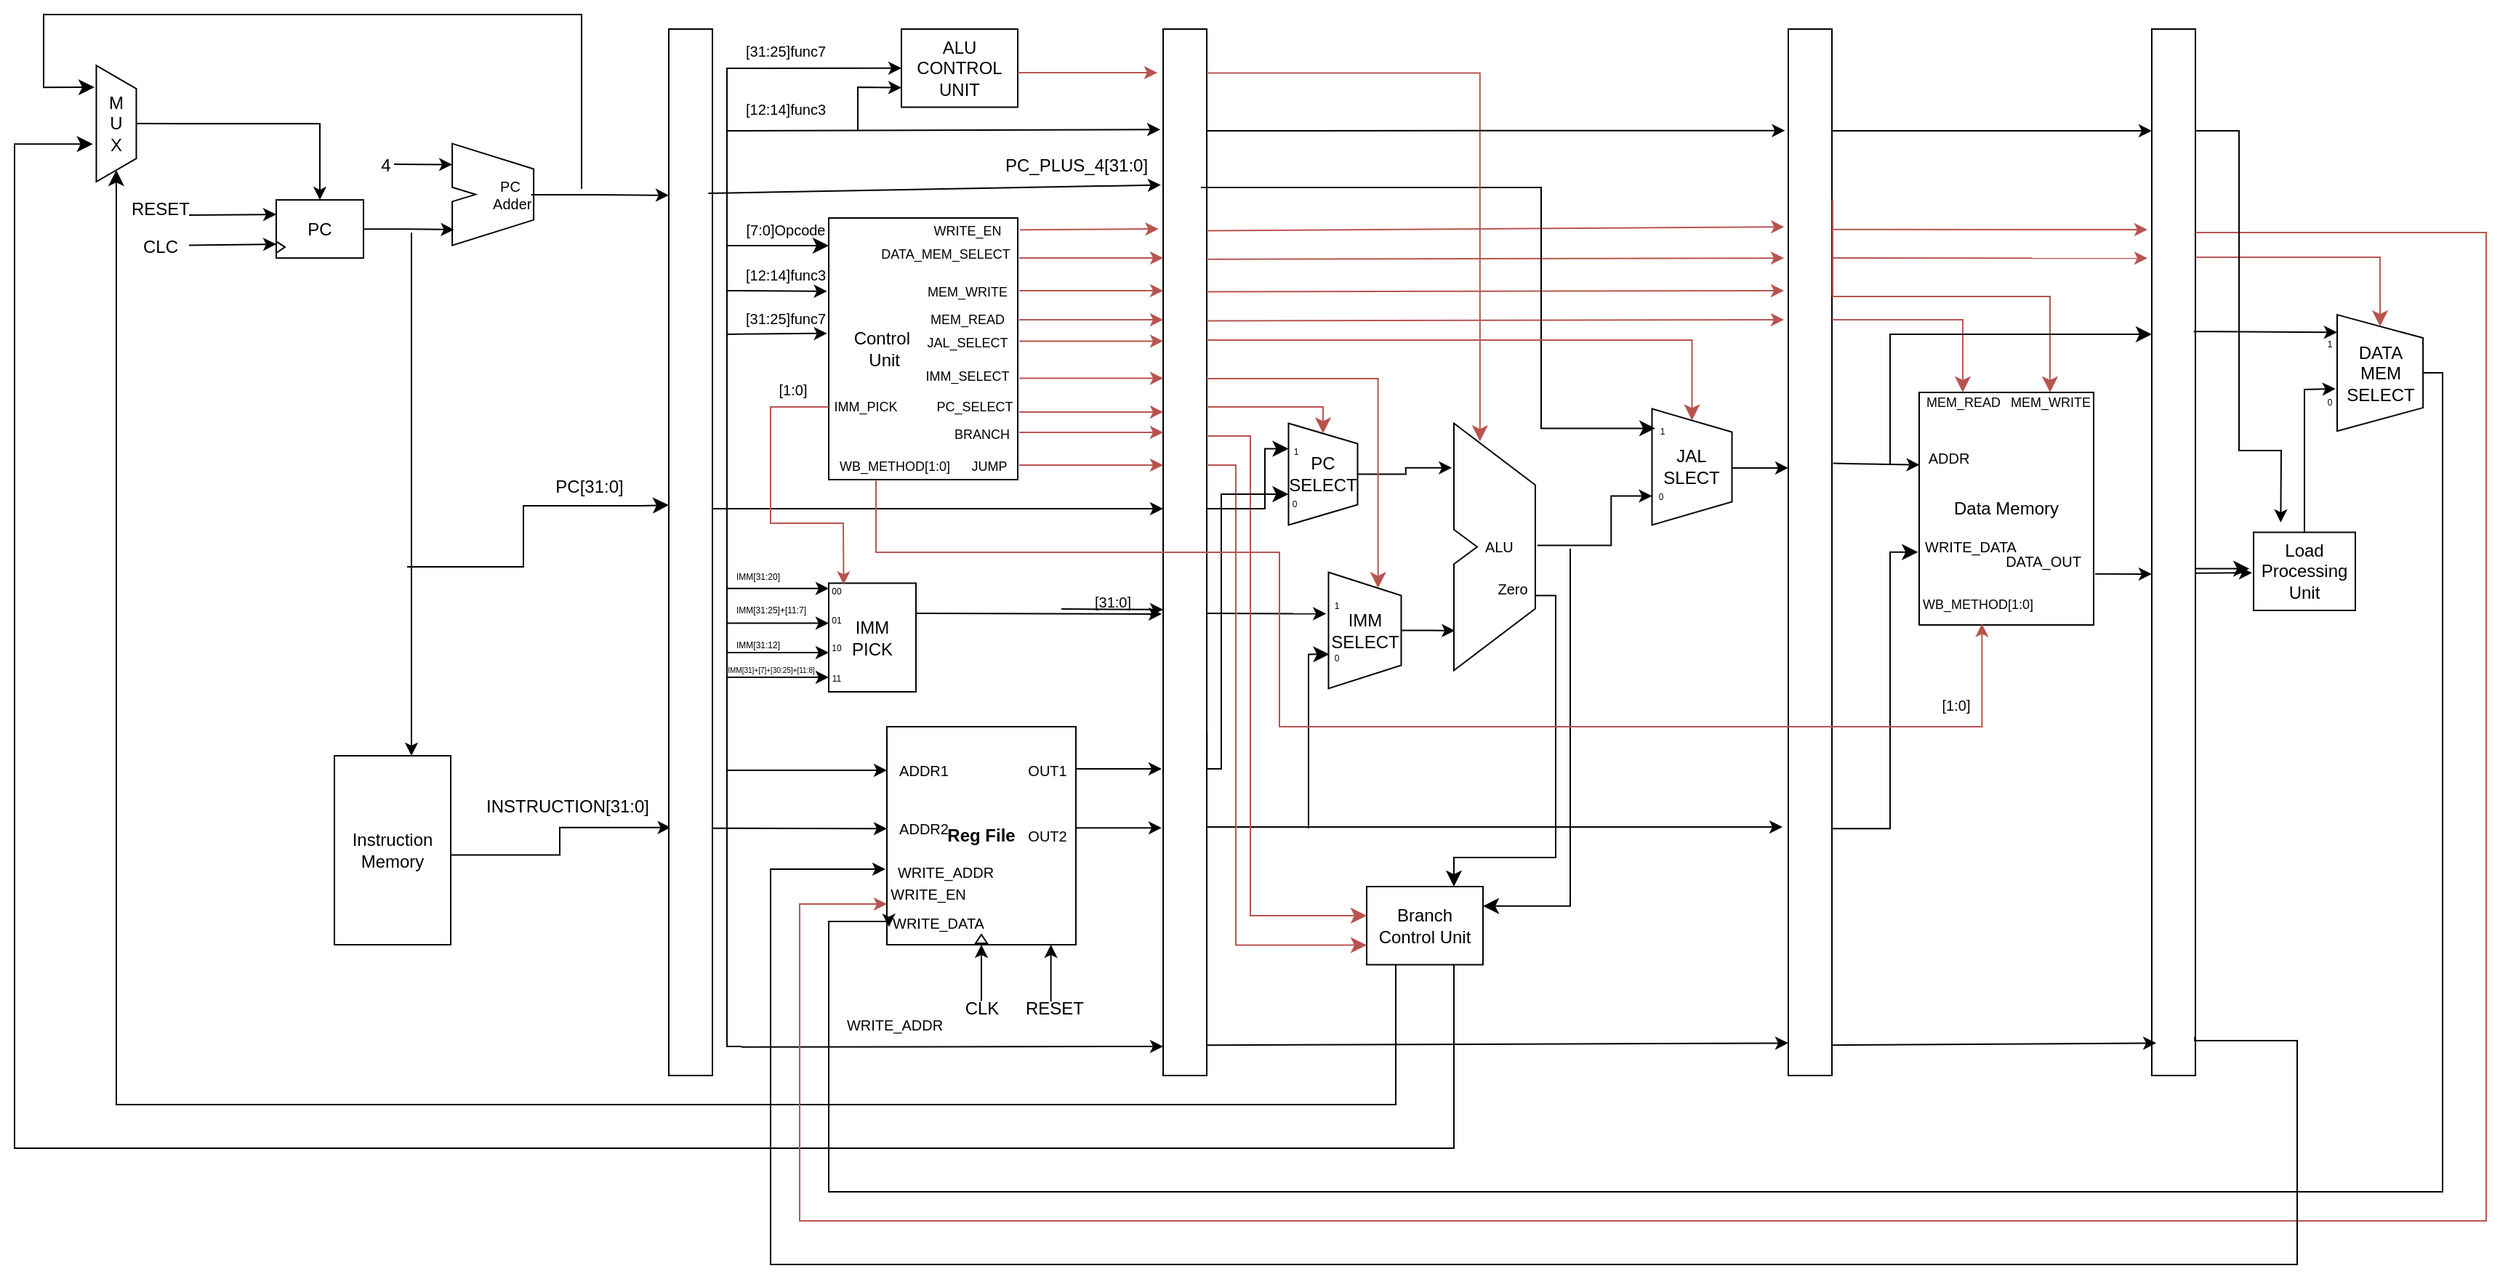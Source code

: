 <mxfile version="26.0.2">
  <diagram name="Page-1" id="jpOmHjtzmyeVyul5uE7t">
    <mxGraphModel grid="1" page="1" gridSize="10" guides="1" tooltips="1" connect="1" arrows="1" fold="1" pageScale="1" pageWidth="850" pageHeight="1100" math="0" shadow="0">
      <root>
        <mxCell id="0" />
        <mxCell id="1" parent="0" />
        <mxCell id="UUf20WpHJSjdFGinSqG3-49" value="IMM&lt;div&gt;PICK&lt;/div&gt;" style="rounded=0;whiteSpace=wrap;html=1;" vertex="1" parent="1">
          <mxGeometry x="580" y="421.25" width="60" height="74.75" as="geometry" />
        </mxCell>
        <mxCell id="p3kReN-Q5fiopgWanENs-17" value="" style="edgeStyle=segmentEdgeStyle;endArrow=classic;html=1;curved=0;rounded=0;endSize=8;startSize=8;sourcePerimeterSpacing=0;targetPerimeterSpacing=0;entryX=1;entryY=0.25;entryDx=0;entryDy=0;" edge="1" parent="1" target="r9BbCS2eWBdrAhoELMwX-11">
          <mxGeometry width="100" relative="1" as="geometry">
            <mxPoint x="1090" y="397.5" as="sourcePoint" />
            <mxPoint x="1070" y="570" as="targetPoint" />
            <Array as="points">
              <mxPoint x="1090" y="643" />
            </Array>
          </mxGeometry>
        </mxCell>
        <mxCell id="r9BbCS2eWBdrAhoELMwX-15" value="" style="edgeStyle=orthogonalEdgeStyle;rounded=0;orthogonalLoop=1;jettySize=auto;html=1;entryX=0.015;entryY=0.846;entryDx=0;entryDy=0;entryPerimeter=0;" edge="1" parent="1" source="r9BbCS2eWBdrAhoELMwX-1" target="r9BbCS2eWBdrAhoELMwX-4">
          <mxGeometry relative="1" as="geometry" />
        </mxCell>
        <mxCell id="r9BbCS2eWBdrAhoELMwX-1" value="PC" style="rounded=0;whiteSpace=wrap;html=1;" vertex="1" parent="1">
          <mxGeometry x="200" y="157.55" width="60" height="40" as="geometry" />
        </mxCell>
        <mxCell id="r9BbCS2eWBdrAhoELMwX-27" style="edgeStyle=orthogonalEdgeStyle;rounded=0;orthogonalLoop=1;jettySize=auto;html=1;entryX=0.045;entryY=0.763;entryDx=0;entryDy=0;entryPerimeter=0;exitX=0.983;exitY=0.525;exitDx=0;exitDy=0;exitPerimeter=0;strokeColor=light-dark(#000000,#00CC00);" edge="1" parent="1" source="r9BbCS2eWBdrAhoELMwX-2" target="r9BbCS2eWBdrAhoELMwX-14">
          <mxGeometry relative="1" as="geometry">
            <mxPoint x="380" y="608" as="sourcePoint" />
            <Array as="points" />
          </mxGeometry>
        </mxCell>
        <mxCell id="r9BbCS2eWBdrAhoELMwX-2" value="Instruction Memory" style="rounded=0;whiteSpace=wrap;html=1;" vertex="1" parent="1">
          <mxGeometry x="240" y="540" width="80" height="130" as="geometry" />
        </mxCell>
        <mxCell id="r9BbCS2eWBdrAhoELMwX-19" style="edgeStyle=orthogonalEdgeStyle;rounded=0;orthogonalLoop=1;jettySize=auto;html=1;exitX=0.5;exitY=0;exitDx=0;exitDy=0;entryX=0.5;entryY=0;entryDx=0;entryDy=0;" edge="1" parent="1" source="r9BbCS2eWBdrAhoELMwX-3" target="r9BbCS2eWBdrAhoELMwX-1">
          <mxGeometry relative="1" as="geometry" />
        </mxCell>
        <mxCell id="r9BbCS2eWBdrAhoELMwX-3" value="M&lt;br&gt;U&lt;br&gt;X" style="shape=trapezoid;perimeter=trapezoidPerimeter;whiteSpace=wrap;html=1;rotation=90;horizontal=0;" vertex="1" parent="1">
          <mxGeometry x="50" y="91.3" width="80" height="27.5" as="geometry" />
        </mxCell>
        <mxCell id="r9BbCS2eWBdrAhoELMwX-18" value="" style="edgeStyle=orthogonalEdgeStyle;rounded=0;orthogonalLoop=1;jettySize=auto;html=1;exitX=0.678;exitY=0.503;exitDx=0;exitDy=0;exitPerimeter=0;entryX=-0.035;entryY=0.191;entryDx=0;entryDy=0;entryPerimeter=0;" edge="1" parent="1" source="r9BbCS2eWBdrAhoELMwX-4">
          <mxGeometry relative="1" as="geometry">
            <mxPoint x="470.0" y="154.37" as="targetPoint" />
            <Array as="points">
              <mxPoint x="420" y="154.05" />
              <mxPoint x="420" y="154.05" />
            </Array>
          </mxGeometry>
        </mxCell>
        <mxCell id="r9BbCS2eWBdrAhoELMwX-4" value="PC&lt;div&gt;&amp;nbsp;Adder&lt;/div&gt;" style="shape=stencil(vZXdjoMgEIWfhtsGYY3XG3f3PailKykFA/Tv7TuKNmJL2zRiYgwwx+8wZAYRLW3NGo4IrhH9QYRkGMMb5qfJnNmGV84vHpkRbC25j1hn9I6fxMb1DKFqboRro/QX4W/QtM9tQMtKKwU0oZUNJBPhSA4mTChg4rM36bd1CWYN+O6546bfvF9F5O9jl1W+iE+2TDahy5Bb6myS+YT5ZAvVQCqfbDYXWoIg1mMj1ZpVu3+jD2rzkhaRjkRbbfhr2E0tpPQXx/uH1rD2hrnTPVQP3+z1kUcb4NlhPqVKoUbUIsSSPA23mIs7aZvhhp+ZmxczYafcNNv9oh9jK6ltvIwjxQziSD3fSd/tkw4aaUMYdGH/u+8iVw==);whiteSpace=wrap;html=1;strokeColor=#000000;fillColor=#ffffff;fontSize=10;align=center;" vertex="1" parent="1">
          <mxGeometry x="321.05" y="118.8" width="80" height="70" as="geometry" />
        </mxCell>
        <mxCell id="r9BbCS2eWBdrAhoELMwX-5" value="Control&amp;nbsp; &amp;nbsp; &amp;nbsp; &amp;nbsp; &amp;nbsp; &amp;nbsp; &amp;nbsp; &amp;nbsp; &amp;nbsp;&lt;div&gt;Unit&amp;nbsp; &amp;nbsp; &amp;nbsp; &amp;nbsp; &amp;nbsp; &amp;nbsp; &amp;nbsp; &amp;nbsp;&amp;nbsp;&lt;/div&gt;" style="rounded=0;whiteSpace=wrap;html=1;" vertex="1" parent="1">
          <mxGeometry x="580" y="170" width="130" height="180" as="geometry" />
        </mxCell>
        <mxCell id="r9BbCS2eWBdrAhoELMwX-6" value="&lt;b&gt;Reg File&lt;/b&gt;" style="rounded=0;whiteSpace=wrap;html=1;" vertex="1" parent="1">
          <mxGeometry x="620" y="520" width="130" height="150" as="geometry" />
        </mxCell>
        <mxCell id="r9BbCS2eWBdrAhoELMwX-7" value="IMM&lt;div&gt;SELECT&lt;/div&gt;" style="shape=trapezoid;perimeter=trapezoidPerimeter;whiteSpace=wrap;html=1;rotation=90;horizontal=0;" vertex="1" parent="1">
          <mxGeometry x="908.75" y="428.75" width="80" height="50" as="geometry" />
        </mxCell>
        <mxCell id="r9BbCS2eWBdrAhoELMwX-8" value="PC&lt;div&gt;SELECT&lt;/div&gt;" style="shape=trapezoid;perimeter=trapezoidPerimeter;whiteSpace=wrap;html=1;rotation=90;horizontal=0;" vertex="1" parent="1">
          <mxGeometry x="885" y="322.5" width="70" height="47.5" as="geometry" />
        </mxCell>
        <mxCell id="r9BbCS2eWBdrAhoELMwX-9" value="JAL SLECT" style="shape=trapezoid;perimeter=trapezoidPerimeter;whiteSpace=wrap;html=1;rotation=90;horizontal=0;" vertex="1" parent="1">
          <mxGeometry x="1133.75" y="313.75" width="80" height="55" as="geometry" />
        </mxCell>
        <mxCell id="r9BbCS2eWBdrAhoELMwX-78" style="edgeStyle=orthogonalEdgeStyle;rounded=0;orthogonalLoop=1;jettySize=auto;html=1;entryX=0.75;entryY=1;entryDx=0;entryDy=0;exitX=0.717;exitY=0.494;exitDx=0;exitDy=0;exitPerimeter=0;" edge="1" parent="1" source="r9BbCS2eWBdrAhoELMwX-10" target="r9BbCS2eWBdrAhoELMwX-9">
          <mxGeometry relative="1" as="geometry" />
        </mxCell>
        <mxCell id="r9BbCS2eWBdrAhoELMwX-10" value="&amp;nbsp; &amp;nbsp; &amp;nbsp; &amp;nbsp;ALU" style="shape=stencil(vZXdjoMgEIWfhtsGYY3XG3f3PailKykFA/Tv7TuKNmJL2zRiYgwwx+8wZAYRLW3NGo4IrhH9QYRkGMMb5qfJnNmGV84vHpkRbC25j1hn9I6fxMb1DKFqboRro/QX4W/QtM9tQMtKKwU0oZUNJBPhSA4mTChg4rM36bd1CWYN+O6546bfvF9F5O9jl1W+iE+2TDahy5Bb6myS+YT5ZAvVQCqfbDYXWoIg1mMj1ZpVu3+jD2rzkhaRjkRbbfhr2E0tpPQXx/uH1rD2hrnTPVQP3+z1kUcb4NlhPqVKoUbUIsSSPA23mIs7aZvhhp+ZmxczYafcNNv9oh9jK6ltvIwjxQziSD3fSd/tkw4aaUMYdGH/u+8iVw==);whiteSpace=wrap;html=1;strokeColor=#000000;fillColor=#ffffff;fontSize=10;align=left;" vertex="1" parent="1">
          <mxGeometry x="1010" y="311.25" width="80" height="170" as="geometry" />
        </mxCell>
        <mxCell id="r9BbCS2eWBdrAhoELMwX-11" value="Branch&lt;div&gt;Control Unit&lt;/div&gt;" style="rounded=0;whiteSpace=wrap;html=1;" vertex="1" parent="1">
          <mxGeometry x="950" y="630" width="80" height="53.75" as="geometry" />
        </mxCell>
        <mxCell id="r9BbCS2eWBdrAhoELMwX-12" value="Data Memory" style="rounded=0;whiteSpace=wrap;html=1;" vertex="1" parent="1">
          <mxGeometry x="1330" y="290" width="120" height="160" as="geometry" />
        </mxCell>
        <mxCell id="r9BbCS2eWBdrAhoELMwX-13" value="DATA&lt;div&gt;MEM&lt;/div&gt;&lt;div&gt;SELECT&lt;/div&gt;" style="shape=trapezoid;perimeter=trapezoidPerimeter;whiteSpace=wrap;html=1;rotation=90;horizontal=0;" vertex="1" parent="1">
          <mxGeometry x="1607.03" y="247.02" width="80" height="59.05" as="geometry" />
        </mxCell>
        <mxCell id="r9BbCS2eWBdrAhoELMwX-40" style="edgeStyle=orthogonalEdgeStyle;rounded=0;orthogonalLoop=1;jettySize=auto;html=1;entryX=0;entryY=0.5;entryDx=0;entryDy=0;" edge="1" parent="1">
          <mxGeometry relative="1" as="geometry">
            <mxPoint x="500" y="370" as="sourcePoint" />
            <mxPoint x="810" y="370" as="targetPoint" />
          </mxGeometry>
        </mxCell>
        <mxCell id="r9BbCS2eWBdrAhoELMwX-14" value="&lt;span style=&quot;color: rgba(0, 0, 0, 0); font-family: monospace; font-size: 0px; text-align: start; text-wrap-mode: nowrap;&quot;&gt;%3CmxGraphModel%3E%3Croot%3E%3CmxCell%20id%3D%220%22%2F%3E%3CmxCell%20id%3D%221%22%20parent%3D%220%22%2F%3E%3CmxCell%20id%3D%222%22%20value%3D%22%22%20style%3D%22rounded%3D0%3BwhiteSpace%3Dwrap%3Bhtml%3D1%3B%22%20vertex%3D%221%22%20parent%3D%221%22%3E%3CmxGeometry%20x%3D%22820%22%20y%3D%22130%22%20width%3D%2230%22%20height%3D%22615%22%20as%3D%22geometry%22%2F%3E%3C%2FmxCell%3E%3C%2Froot%3E%3C%2FmxGraphModel%3E&lt;/span&gt;" style="rounded=0;whiteSpace=wrap;html=1;" vertex="1" parent="1">
          <mxGeometry x="470" y="40" width="30" height="720" as="geometry" />
        </mxCell>
        <mxCell id="r9BbCS2eWBdrAhoELMwX-16" value="" style="endArrow=classic;html=1;rounded=0;entryX=-0.025;entryY=0.206;entryDx=0;entryDy=0;entryPerimeter=0;" edge="1" parent="1">
          <mxGeometry width="50" height="50" relative="1" as="geometry">
            <mxPoint x="281.05" y="133.05" as="sourcePoint" />
            <mxPoint x="321.05" y="133.22" as="targetPoint" />
          </mxGeometry>
        </mxCell>
        <mxCell id="r9BbCS2eWBdrAhoELMwX-17" value="4" style="text;html=1;align=center;verticalAlign=middle;resizable=0;points=[];autosize=1;strokeColor=none;fillColor=none;" vertex="1" parent="1">
          <mxGeometry x="260" y="118.8" width="30" height="30" as="geometry" />
        </mxCell>
        <mxCell id="r9BbCS2eWBdrAhoELMwX-21" value="" style="edgeStyle=none;orthogonalLoop=1;jettySize=auto;html=1;rounded=0;entryX=0;entryY=0.25;entryDx=0;entryDy=0;" edge="1" parent="1" target="r9BbCS2eWBdrAhoELMwX-1">
          <mxGeometry width="100" relative="1" as="geometry">
            <mxPoint x="140" y="168.05" as="sourcePoint" />
            <mxPoint x="190" y="170.05" as="targetPoint" />
            <Array as="points" />
          </mxGeometry>
        </mxCell>
        <mxCell id="r9BbCS2eWBdrAhoELMwX-22" value="" style="edgeStyle=none;orthogonalLoop=1;jettySize=auto;html=1;rounded=0;entryX=0;entryY=0.25;entryDx=0;entryDy=0;" edge="1" parent="1" source="r9BbCS2eWBdrAhoELMwX-44">
          <mxGeometry width="100" relative="1" as="geometry">
            <mxPoint x="140" y="188.8" as="sourcePoint" />
            <mxPoint x="200" y="188.8" as="targetPoint" />
            <Array as="points" />
          </mxGeometry>
        </mxCell>
        <mxCell id="r9BbCS2eWBdrAhoELMwX-23" value="RESET" style="text;html=1;align=center;verticalAlign=middle;resizable=0;points=[];autosize=1;strokeColor=none;fillColor=none;" vertex="1" parent="1">
          <mxGeometry x="90" y="148.8" width="60" height="30" as="geometry" />
        </mxCell>
        <mxCell id="r9BbCS2eWBdrAhoELMwX-24" value="CLC" style="text;html=1;align=center;verticalAlign=middle;resizable=0;points=[];autosize=1;strokeColor=none;fillColor=none;" vertex="1" parent="1">
          <mxGeometry x="95" y="175.05" width="50" height="30" as="geometry" />
        </mxCell>
        <mxCell id="r9BbCS2eWBdrAhoELMwX-26" value="" style="edgeStyle=none;orthogonalLoop=1;jettySize=auto;html=1;rounded=0;" edge="1" parent="1">
          <mxGeometry width="100" relative="1" as="geometry">
            <mxPoint x="293" y="180" as="sourcePoint" />
            <mxPoint x="293" y="540" as="targetPoint" />
            <Array as="points" />
          </mxGeometry>
        </mxCell>
        <mxCell id="r9BbCS2eWBdrAhoELMwX-29" value="" style="edgeStyle=segmentEdgeStyle;endArrow=classic;html=1;curved=0;rounded=0;endSize=8;startSize=8;sourcePerimeterSpacing=0;targetPerimeterSpacing=0;entryX=0;entryY=0.5;entryDx=0;entryDy=0;" edge="1" parent="1">
          <mxGeometry width="100" relative="1" as="geometry">
            <mxPoint x="290" y="410" as="sourcePoint" />
            <mxPoint x="470" y="367.5" as="targetPoint" />
            <Array as="points">
              <mxPoint x="370" y="410" />
              <mxPoint x="370" y="368" />
              <mxPoint x="450" y="368" />
            </Array>
          </mxGeometry>
        </mxCell>
        <mxCell id="r9BbCS2eWBdrAhoELMwX-30" value="" style="edgeStyle=segmentEdgeStyle;endArrow=classic;html=1;curved=0;rounded=0;endSize=8;startSize=8;sourcePerimeterSpacing=0;targetPerimeterSpacing=0;" edge="1" parent="1">
          <mxGeometry width="100" relative="1" as="geometry">
            <mxPoint x="410" y="150.05" as="sourcePoint" />
            <mxPoint x="75" y="80.05" as="targetPoint" />
            <Array as="points">
              <mxPoint x="410" y="30.05" />
              <mxPoint x="40" y="30.05" />
              <mxPoint x="40" y="80.05" />
            </Array>
          </mxGeometry>
        </mxCell>
        <mxCell id="r9BbCS2eWBdrAhoELMwX-31" value="" style="edgeStyle=none;orthogonalLoop=1;jettySize=auto;html=1;rounded=0;exitX=0.953;exitY=0.702;exitDx=0;exitDy=0;exitPerimeter=0;strokeColor=light-dark(#000000,#00CC00);" edge="1" parent="1">
          <mxGeometry width="100" relative="1" as="geometry">
            <mxPoint x="500.0" y="589.84" as="sourcePoint" />
            <mxPoint x="620" y="590.15" as="targetPoint" />
            <Array as="points" />
          </mxGeometry>
        </mxCell>
        <mxCell id="r9BbCS2eWBdrAhoELMwX-35" value="&lt;span style=&quot;color: rgba(0, 0, 0, 0); font-family: monospace; font-size: 0px; text-align: start; text-wrap-mode: nowrap;&quot;&gt;%3CmxGraphModel%3E%3Croot%3E%3CmxCell%20id%3D%220%22%2F%3E%3CmxCell%20id%3D%221%22%20parent%3D%220%22%2F%3E%3CmxCell%20id%3D%222%22%20value%3D%22%22%20style%3D%22rounded%3D0%3BwhiteSpace%3Dwrap%3Bhtml%3D1%3B%22%20vertex%3D%221%22%20parent%3D%221%22%3E%3CmxGeometry%20x%3D%22820%22%20y%3D%22130%22%20width%3D%2230%22%20height%3D%22615%22%20as%3D%22geometry%22%2F%3E%3C%2FmxCell%3E%3C%2Froot%3E%3C%2FmxGraphModel%3E&lt;/span&gt;" style="rounded=0;whiteSpace=wrap;html=1;" vertex="1" parent="1">
          <mxGeometry x="810" y="40" width="30" height="720" as="geometry" />
        </mxCell>
        <mxCell id="r9BbCS2eWBdrAhoELMwX-36" value="&lt;span style=&quot;color: rgba(0, 0, 0, 0); font-family: monospace; font-size: 0px; text-align: start; text-wrap-mode: nowrap;&quot;&gt;%3CmxGraphModel%3E%3Croot%3E%3CmxCell%20id%3D%220%22%2F%3E%3CmxCell%20id%3D%221%22%20parent%3D%220%22%2F%3E%3CmxCell%20id%3D%222%22%20value%3D%22%22%20style%3D%22rounded%3D0%3BwhiteSpace%3Dwrap%3Bhtml%3D1%3B%22%20vertex%3D%221%22%20parent%3D%221%22%3E%3CmxGeometry%20x%3D%22820%22%20y%3D%22130%22%20width%3D%2230%22%20height%3D%22615%22%20as%3D%22geometry%22%2F%3E%3C%2FmxCell%3E%3C%2Froot%3E%3C%2FmxGraphModel%3E&lt;/span&gt;" style="rounded=0;whiteSpace=wrap;html=1;" vertex="1" parent="1">
          <mxGeometry x="1240" y="40" width="30" height="720" as="geometry" />
        </mxCell>
        <mxCell id="r9BbCS2eWBdrAhoELMwX-37" value="&lt;span style=&quot;color: rgba(0, 0, 0, 0); font-family: monospace; font-size: 0px; text-align: start; text-wrap-mode: nowrap;&quot;&gt;%3CmxGraphModel%3E%3Croot%3E%3CmxCell%20id%3D%220%22%2F%3E%3CmxCell%20id%3D%221%22%20parent%3D%220%22%2F%3E%3CmxCell%20id%3D%222%22%20value%3D%22%22%20style%3D%22rounded%3D0%3BwhiteSpace%3Dwrap%3Bhtml%3D1%3B%22%20vertex%3D%221%22%20parent%3D%221%22%3E%3CmxGeometry%20x%3D%22820%22%20y%3D%22130%22%20width%3D%2230%22%20height%3D%22615%22%20as%3D%22geometry%22%2F%3E%3C%2FmxCell%3E%3C%2Froot%3E%3C%2FmxGraphModel%3E&lt;/span&gt;" style="rounded=0;whiteSpace=wrap;html=1;" vertex="1" parent="1">
          <mxGeometry x="1490" y="40" width="30" height="720" as="geometry" />
        </mxCell>
        <mxCell id="r9BbCS2eWBdrAhoELMwX-38" value="" style="edgeStyle=segmentEdgeStyle;endArrow=classic;html=1;curved=0;rounded=0;endSize=8;startSize=8;sourcePerimeterSpacing=0;targetPerimeterSpacing=0;exitX=0.25;exitY=1;exitDx=0;exitDy=0;entryX=1;entryY=0.5;entryDx=0;entryDy=0;" edge="1" parent="1" source="r9BbCS2eWBdrAhoELMwX-11" target="r9BbCS2eWBdrAhoELMwX-3">
          <mxGeometry width="100" relative="1" as="geometry">
            <mxPoint x="970" y="710" as="sourcePoint" />
            <mxPoint x="1070" y="730" as="targetPoint" />
            <Array as="points">
              <mxPoint x="970" y="780" />
              <mxPoint x="90" y="780" />
            </Array>
          </mxGeometry>
        </mxCell>
        <mxCell id="r9BbCS2eWBdrAhoELMwX-39" value="" style="edgeStyle=segmentEdgeStyle;endArrow=classic;html=1;curved=0;rounded=0;endSize=8;startSize=8;sourcePerimeterSpacing=0;targetPerimeterSpacing=0;exitX=0.75;exitY=1;exitDx=0;exitDy=0;entryX=0.676;entryY=1.086;entryDx=0;entryDy=0;entryPerimeter=0;" edge="1" parent="1" source="r9BbCS2eWBdrAhoELMwX-11" target="r9BbCS2eWBdrAhoELMwX-3">
          <mxGeometry width="100" relative="1" as="geometry">
            <mxPoint x="980" y="694" as="sourcePoint" />
            <mxPoint x="70" y="120" as="targetPoint" />
            <Array as="points">
              <mxPoint x="1010" y="810" />
              <mxPoint x="20" y="810" />
              <mxPoint x="20" y="119" />
            </Array>
          </mxGeometry>
        </mxCell>
        <mxCell id="r9BbCS2eWBdrAhoELMwX-41" value="" style="edgeStyle=none;orthogonalLoop=1;jettySize=auto;html=1;rounded=0;entryX=0.5;entryY=1;entryDx=0;entryDy=0;" edge="1" parent="1" target="r9BbCS2eWBdrAhoELMwX-6">
          <mxGeometry width="100" relative="1" as="geometry">
            <mxPoint x="685" y="708.75" as="sourcePoint" />
            <mxPoint x="720" y="708.75" as="targetPoint" />
            <Array as="points" />
          </mxGeometry>
        </mxCell>
        <mxCell id="r9BbCS2eWBdrAhoELMwX-42" value="" style="edgeStyle=none;orthogonalLoop=1;jettySize=auto;html=1;rounded=0;entryX=0.5;entryY=1;entryDx=0;entryDy=0;" edge="1" parent="1">
          <mxGeometry width="100" relative="1" as="geometry">
            <mxPoint x="732.81" y="709" as="sourcePoint" />
            <mxPoint x="732.81" y="670" as="targetPoint" />
            <Array as="points" />
          </mxGeometry>
        </mxCell>
        <mxCell id="r9BbCS2eWBdrAhoELMwX-43" value="CLK" style="text;html=1;align=center;verticalAlign=middle;resizable=0;points=[];autosize=1;strokeColor=none;fillColor=none;" vertex="1" parent="1">
          <mxGeometry x="660" y="698.75" width="50" height="30" as="geometry" />
        </mxCell>
        <mxCell id="r9BbCS2eWBdrAhoELMwX-45" value="" style="edgeStyle=none;orthogonalLoop=1;jettySize=auto;html=1;rounded=0;entryX=0;entryY=0.25;entryDx=0;entryDy=0;" edge="1" parent="1" target="r9BbCS2eWBdrAhoELMwX-44">
          <mxGeometry width="100" relative="1" as="geometry">
            <mxPoint x="140" y="188.8" as="sourcePoint" />
            <mxPoint x="200" y="188.8" as="targetPoint" />
            <Array as="points" />
          </mxGeometry>
        </mxCell>
        <mxCell id="r9BbCS2eWBdrAhoELMwX-44" value="" style="triangle;whiteSpace=wrap;html=1;strokeColor=#000000;fillColor=#ffffff;fontSize=10;align=right;" vertex="1" parent="1">
          <mxGeometry x="200" y="186.05" width="6" height="8" as="geometry" />
        </mxCell>
        <mxCell id="r9BbCS2eWBdrAhoELMwX-46" value="" style="triangle;whiteSpace=wrap;html=1;strokeColor=#000000;fillColor=#ffffff;fontSize=10;align=right;rotation=-90;" vertex="1" parent="1">
          <mxGeometry x="682" y="662" width="6" height="8" as="geometry" />
        </mxCell>
        <mxCell id="r9BbCS2eWBdrAhoELMwX-47" value="RESET" style="text;html=1;align=center;verticalAlign=middle;resizable=0;points=[];autosize=1;strokeColor=none;fillColor=none;" vertex="1" parent="1">
          <mxGeometry x="705" y="698.75" width="60" height="30" as="geometry" />
        </mxCell>
        <mxCell id="r9BbCS2eWBdrAhoELMwX-48" value="" style="edgeStyle=segmentEdgeStyle;endArrow=classic;html=1;curved=0;rounded=0;endSize=8;startSize=8;sourcePerimeterSpacing=0;targetPerimeterSpacing=0;strokeColor=light-dark(#000000,#00CC00);" edge="1" parent="1" target="r9BbCS2eWBdrAhoELMwX-5">
          <mxGeometry width="100" relative="1" as="geometry">
            <mxPoint x="520" y="740" as="sourcePoint" />
            <mxPoint x="580" y="188.8" as="targetPoint" />
            <Array as="points">
              <mxPoint x="510" y="740" />
              <mxPoint x="510" y="189" />
            </Array>
          </mxGeometry>
        </mxCell>
        <mxCell id="r9BbCS2eWBdrAhoELMwX-49" value="" style="endArrow=classic;html=1;rounded=0;entryX=-0.009;entryY=0.28;entryDx=0;entryDy=0;entryPerimeter=0;strokeColor=light-dark(#000000,#00CC00);" edge="1" parent="1" target="r9BbCS2eWBdrAhoELMwX-5">
          <mxGeometry width="50" height="50" relative="1" as="geometry">
            <mxPoint x="510" y="220" as="sourcePoint" />
            <mxPoint x="580" y="220" as="targetPoint" />
          </mxGeometry>
        </mxCell>
        <mxCell id="r9BbCS2eWBdrAhoELMwX-50" value="" style="endArrow=classic;html=1;rounded=0;entryX=-0.009;entryY=0.441;entryDx=0;entryDy=0;entryPerimeter=0;strokeColor=light-dark(#000000,#00CC00);" edge="1" parent="1" target="r9BbCS2eWBdrAhoELMwX-5">
          <mxGeometry width="50" height="50" relative="1" as="geometry">
            <mxPoint x="510" y="250" as="sourcePoint" />
            <mxPoint x="580" y="250" as="targetPoint" />
          </mxGeometry>
        </mxCell>
        <mxCell id="r9BbCS2eWBdrAhoELMwX-51" value="" style="endArrow=classic;html=1;rounded=0;entryX=-0.053;entryY=0.149;entryDx=0;entryDy=0;entryPerimeter=0;exitX=0.907;exitY=0.157;exitDx=0;exitDy=0;exitPerimeter=0;" edge="1" parent="1" source="r9BbCS2eWBdrAhoELMwX-14" target="r9BbCS2eWBdrAhoELMwX-35">
          <mxGeometry width="50" height="50" relative="1" as="geometry">
            <mxPoint x="730" y="240" as="sourcePoint" />
            <mxPoint x="780" y="190" as="targetPoint" />
          </mxGeometry>
        </mxCell>
        <mxCell id="r9BbCS2eWBdrAhoELMwX-52" value="" style="endArrow=classic;html=1;rounded=0;entryX=-0.107;entryY=0.191;entryDx=0;entryDy=0;entryPerimeter=0;exitX=1.011;exitY=0.045;exitDx=0;exitDy=0;exitPerimeter=0;fillColor=#f8cecc;strokeColor=#b85450;" edge="1" parent="1" source="r9BbCS2eWBdrAhoELMwX-5" target="r9BbCS2eWBdrAhoELMwX-35">
          <mxGeometry width="50" height="50" relative="1" as="geometry">
            <mxPoint x="760" y="228.8" as="sourcePoint" />
            <mxPoint x="810" y="178.8" as="targetPoint" />
          </mxGeometry>
        </mxCell>
        <mxCell id="r9BbCS2eWBdrAhoELMwX-53" value="" style="endArrow=classic;html=1;rounded=0;entryX=-0.008;entryY=0.094;entryDx=0;entryDy=0;entryPerimeter=0;exitX=1.011;exitY=0.045;exitDx=0;exitDy=0;exitPerimeter=0;fillColor=#f8cecc;strokeColor=#b85450;" edge="1" parent="1">
          <mxGeometry width="50" height="50" relative="1" as="geometry">
            <mxPoint x="711" y="197.55" as="sourcePoint" />
            <mxPoint x="810" y="197.55" as="targetPoint" />
          </mxGeometry>
        </mxCell>
        <mxCell id="r9BbCS2eWBdrAhoELMwX-54" value="" style="endArrow=classic;html=1;rounded=0;entryX=-0.008;entryY=0.094;entryDx=0;entryDy=0;entryPerimeter=0;exitX=1.011;exitY=0.045;exitDx=0;exitDy=0;exitPerimeter=0;fillColor=#f8cecc;strokeColor=#b85450;" edge="1" parent="1">
          <mxGeometry width="50" height="50" relative="1" as="geometry">
            <mxPoint x="711" y="220" as="sourcePoint" />
            <mxPoint x="810" y="220" as="targetPoint" />
          </mxGeometry>
        </mxCell>
        <mxCell id="r9BbCS2eWBdrAhoELMwX-55" value="" style="endArrow=classic;html=1;rounded=0;entryX=-0.008;entryY=0.094;entryDx=0;entryDy=0;entryPerimeter=0;exitX=1.011;exitY=0.045;exitDx=0;exitDy=0;exitPerimeter=0;fillColor=#f8cecc;strokeColor=#b85450;" edge="1" parent="1">
          <mxGeometry width="50" height="50" relative="1" as="geometry">
            <mxPoint x="711" y="240" as="sourcePoint" />
            <mxPoint x="810" y="240" as="targetPoint" />
          </mxGeometry>
        </mxCell>
        <mxCell id="r9BbCS2eWBdrAhoELMwX-56" value="" style="endArrow=classic;html=1;rounded=0;entryX=-0.008;entryY=0.094;entryDx=0;entryDy=0;entryPerimeter=0;exitX=1.011;exitY=0.045;exitDx=0;exitDy=0;exitPerimeter=0;fillColor=#f8cecc;strokeColor=#b85450;" edge="1" parent="1">
          <mxGeometry width="50" height="50" relative="1" as="geometry">
            <mxPoint x="711" y="254.71" as="sourcePoint" />
            <mxPoint x="810" y="254.71" as="targetPoint" />
          </mxGeometry>
        </mxCell>
        <mxCell id="r9BbCS2eWBdrAhoELMwX-58" value="" style="endArrow=classic;html=1;rounded=0;entryX=-0.008;entryY=0.094;entryDx=0;entryDy=0;entryPerimeter=0;exitX=1.011;exitY=0.045;exitDx=0;exitDy=0;exitPerimeter=0;fillColor=#f8cecc;strokeColor=#b85450;" edge="1" parent="1">
          <mxGeometry width="50" height="50" relative="1" as="geometry">
            <mxPoint x="711" y="280.25" as="sourcePoint" />
            <mxPoint x="810" y="280.25" as="targetPoint" />
          </mxGeometry>
        </mxCell>
        <mxCell id="r9BbCS2eWBdrAhoELMwX-59" value="" style="endArrow=classic;html=1;rounded=0;entryX=-0.008;entryY=0.094;entryDx=0;entryDy=0;entryPerimeter=0;exitX=1.011;exitY=0.045;exitDx=0;exitDy=0;exitPerimeter=0;fillColor=#f8cecc;strokeColor=#b85450;" edge="1" parent="1">
          <mxGeometry width="50" height="50" relative="1" as="geometry">
            <mxPoint x="711" y="303.46" as="sourcePoint" />
            <mxPoint x="810" y="303.46" as="targetPoint" />
          </mxGeometry>
        </mxCell>
        <mxCell id="r9BbCS2eWBdrAhoELMwX-60" value="" style="endArrow=classic;html=1;rounded=0;entryX=-0.008;entryY=0.094;entryDx=0;entryDy=0;entryPerimeter=0;exitX=1.011;exitY=0.045;exitDx=0;exitDy=0;exitPerimeter=0;fillColor=#f8cecc;strokeColor=#b85450;" edge="1" parent="1">
          <mxGeometry width="50" height="50" relative="1" as="geometry">
            <mxPoint x="711" y="317.5" as="sourcePoint" />
            <mxPoint x="810" y="317.5" as="targetPoint" />
          </mxGeometry>
        </mxCell>
        <mxCell id="r9BbCS2eWBdrAhoELMwX-61" value="" style="endArrow=classic;html=1;rounded=0;entryX=-0.008;entryY=0.094;entryDx=0;entryDy=0;entryPerimeter=0;exitX=1.011;exitY=0.045;exitDx=0;exitDy=0;exitPerimeter=0;fillColor=#f8cecc;strokeColor=#b85450;" edge="1" parent="1">
          <mxGeometry width="50" height="50" relative="1" as="geometry">
            <mxPoint x="711" y="340" as="sourcePoint" />
            <mxPoint x="810" y="340" as="targetPoint" />
          </mxGeometry>
        </mxCell>
        <mxCell id="r9BbCS2eWBdrAhoELMwX-62" value="" style="endArrow=classic;html=1;rounded=0;entryX=-0.008;entryY=0.094;entryDx=0;entryDy=0;entryPerimeter=0;strokeColor=light-dark(#000000,#00CC00);" edge="1" parent="1">
          <mxGeometry width="50" height="50" relative="1" as="geometry">
            <mxPoint x="510" y="550" as="sourcePoint" />
            <mxPoint x="620" y="550" as="targetPoint" />
          </mxGeometry>
        </mxCell>
        <mxCell id="r9BbCS2eWBdrAhoELMwX-63" value="" style="endArrow=classic;html=1;rounded=0;entryX=-0.008;entryY=0.094;entryDx=0;entryDy=0;entryPerimeter=0;exitX=0.936;exitY=0.409;exitDx=0;exitDy=0;exitPerimeter=0;" edge="1" parent="1" source="eOo77v9gysO4AsqZZA_v-11">
          <mxGeometry width="50" height="50" relative="1" as="geometry">
            <mxPoint x="740" y="439" as="sourcePoint" />
            <mxPoint x="810" y="439.43" as="targetPoint" />
          </mxGeometry>
        </mxCell>
        <mxCell id="r9BbCS2eWBdrAhoELMwX-64" value="" style="endArrow=classic;html=1;rounded=0;entryX=-0.008;entryY=0.094;entryDx=0;entryDy=0;entryPerimeter=0;" edge="1" parent="1">
          <mxGeometry width="50" height="50" relative="1" as="geometry">
            <mxPoint x="750" y="549" as="sourcePoint" />
            <mxPoint x="809" y="549" as="targetPoint" />
          </mxGeometry>
        </mxCell>
        <mxCell id="r9BbCS2eWBdrAhoELMwX-65" value="" style="endArrow=classic;html=1;rounded=0;entryX=-0.008;entryY=0.094;entryDx=0;entryDy=0;entryPerimeter=0;" edge="1" parent="1">
          <mxGeometry width="50" height="50" relative="1" as="geometry">
            <mxPoint x="750" y="589.58" as="sourcePoint" />
            <mxPoint x="809" y="589.58" as="targetPoint" />
          </mxGeometry>
        </mxCell>
        <mxCell id="r9BbCS2eWBdrAhoELMwX-66" style="edgeStyle=orthogonalEdgeStyle;rounded=0;orthogonalLoop=1;jettySize=auto;html=1;entryX=0.008;entryY=0.839;entryDx=0;entryDy=0;entryPerimeter=0;" edge="1" parent="1" source="r9BbCS2eWBdrAhoELMwX-7" target="r9BbCS2eWBdrAhoELMwX-10">
          <mxGeometry relative="1" as="geometry" />
        </mxCell>
        <mxCell id="r9BbCS2eWBdrAhoELMwX-67" style="edgeStyle=orthogonalEdgeStyle;rounded=0;orthogonalLoop=1;jettySize=auto;html=1;entryX=-0.017;entryY=0.18;entryDx=0;entryDy=0;entryPerimeter=0;" edge="1" parent="1" source="r9BbCS2eWBdrAhoELMwX-8" target="r9BbCS2eWBdrAhoELMwX-10">
          <mxGeometry relative="1" as="geometry" />
        </mxCell>
        <mxCell id="r9BbCS2eWBdrAhoELMwX-68" value="" style="endArrow=classic;html=1;rounded=0;" edge="1" parent="1">
          <mxGeometry width="50" height="50" relative="1" as="geometry">
            <mxPoint x="840" y="589" as="sourcePoint" />
            <mxPoint x="1236" y="589" as="targetPoint" />
          </mxGeometry>
        </mxCell>
        <mxCell id="r9BbCS2eWBdrAhoELMwX-69" value="" style="edgeStyle=segmentEdgeStyle;endArrow=classic;html=1;curved=0;rounded=0;endSize=8;startSize=8;sourcePerimeterSpacing=0;targetPerimeterSpacing=0;entryX=0.705;entryY=0.99;entryDx=0;entryDy=0;entryPerimeter=0;" edge="1" parent="1" target="r9BbCS2eWBdrAhoELMwX-7">
          <mxGeometry width="100" relative="1" as="geometry">
            <mxPoint x="910" y="590" as="sourcePoint" />
            <mxPoint x="940" y="470" as="targetPoint" />
            <Array as="points">
              <mxPoint x="910" y="590" />
              <mxPoint x="910" y="470" />
            </Array>
          </mxGeometry>
        </mxCell>
        <mxCell id="r9BbCS2eWBdrAhoELMwX-70" value="" style="endArrow=classic;html=1;rounded=0;entryX=0.309;entryY=1.023;entryDx=0;entryDy=0;entryPerimeter=0;exitX=1.016;exitY=0.553;exitDx=0;exitDy=0;exitPerimeter=0;" edge="1" parent="1">
          <mxGeometry width="50" height="50" relative="1" as="geometry">
            <mxPoint x="840" y="442.0" as="sourcePoint" />
            <mxPoint x="922.12" y="442.31" as="targetPoint" />
          </mxGeometry>
        </mxCell>
        <mxCell id="r9BbCS2eWBdrAhoELMwX-71" value="" style="endArrow=classic;html=1;rounded=0;entryX=-0.093;entryY=0.189;entryDx=0;entryDy=0;entryPerimeter=0;exitX=1.011;exitY=0.045;exitDx=0;exitDy=0;exitPerimeter=0;fillColor=#f8cecc;strokeColor=#b85450;" edge="1" parent="1" target="r9BbCS2eWBdrAhoELMwX-36">
          <mxGeometry width="50" height="50" relative="1" as="geometry">
            <mxPoint x="840" y="178.8" as="sourcePoint" />
            <mxPoint x="939" y="178.8" as="targetPoint" />
          </mxGeometry>
        </mxCell>
        <mxCell id="r9BbCS2eWBdrAhoELMwX-72" value="" style="endArrow=classic;html=1;rounded=0;entryX=-0.111;entryY=0.095;entryDx=0;entryDy=0;entryPerimeter=0;exitX=1.011;exitY=0.045;exitDx=0;exitDy=0;exitPerimeter=0;fillColor=#f8cecc;strokeColor=#b85450;" edge="1" parent="1">
          <mxGeometry width="50" height="50" relative="1" as="geometry">
            <mxPoint x="840" y="198.35" as="sourcePoint" />
            <mxPoint x="1237" y="197.55" as="targetPoint" />
          </mxGeometry>
        </mxCell>
        <mxCell id="r9BbCS2eWBdrAhoELMwX-73" value="" style="endArrow=classic;html=1;rounded=0;entryX=-0.111;entryY=0.095;entryDx=0;entryDy=0;entryPerimeter=0;exitX=1.011;exitY=0.045;exitDx=0;exitDy=0;exitPerimeter=0;fillColor=#f8cecc;strokeColor=#b85450;" edge="1" parent="1">
          <mxGeometry width="50" height="50" relative="1" as="geometry">
            <mxPoint x="840" y="220.8" as="sourcePoint" />
            <mxPoint x="1237" y="220" as="targetPoint" />
          </mxGeometry>
        </mxCell>
        <mxCell id="r9BbCS2eWBdrAhoELMwX-74" value="" style="endArrow=classic;html=1;rounded=0;entryX=-0.111;entryY=0.095;entryDx=0;entryDy=0;entryPerimeter=0;exitX=1.011;exitY=0.045;exitDx=0;exitDy=0;exitPerimeter=0;fillColor=#f8cecc;strokeColor=#b85450;" edge="1" parent="1">
          <mxGeometry width="50" height="50" relative="1" as="geometry">
            <mxPoint x="840" y="240.8" as="sourcePoint" />
            <mxPoint x="1237" y="240" as="targetPoint" />
          </mxGeometry>
        </mxCell>
        <mxCell id="r9BbCS2eWBdrAhoELMwX-75" value="" style="endArrow=classic;html=1;rounded=0;exitX=1.011;exitY=0.045;exitDx=0;exitDy=0;exitPerimeter=0;fillColor=#f8cecc;strokeColor=#b85450;" edge="1" parent="1">
          <mxGeometry width="50" height="50" relative="1" as="geometry">
            <mxPoint x="1270" y="177.93" as="sourcePoint" />
            <mxPoint x="1487" y="178" as="targetPoint" />
          </mxGeometry>
        </mxCell>
        <mxCell id="r9BbCS2eWBdrAhoELMwX-76" value="" style="endArrow=classic;html=1;rounded=0;entryX=-0.111;entryY=0.095;entryDx=0;entryDy=0;entryPerimeter=0;exitX=1.011;exitY=0.045;exitDx=0;exitDy=0;exitPerimeter=0;fillColor=#f8cecc;strokeColor=#b85450;" edge="1" parent="1">
          <mxGeometry width="50" height="50" relative="1" as="geometry">
            <mxPoint x="1270" y="197.55" as="sourcePoint" />
            <mxPoint x="1487" y="197.62" as="targetPoint" />
          </mxGeometry>
        </mxCell>
        <mxCell id="r9BbCS2eWBdrAhoELMwX-77" style="edgeStyle=orthogonalEdgeStyle;rounded=0;orthogonalLoop=1;jettySize=auto;html=1;entryX=-0.086;entryY=0.348;entryDx=0;entryDy=0;entryPerimeter=0;exitX=0.509;exitY=0.006;exitDx=0;exitDy=0;exitPerimeter=0;" edge="1" parent="1" source="r9BbCS2eWBdrAhoELMwX-9">
          <mxGeometry relative="1" as="geometry">
            <mxPoint x="1180" y="342" as="sourcePoint" />
            <mxPoint x="1240.0" y="341.99" as="targetPoint" />
            <Array as="points" />
          </mxGeometry>
        </mxCell>
        <mxCell id="r9BbCS2eWBdrAhoELMwX-79" value="" style="edgeStyle=segmentEdgeStyle;endArrow=classic;html=1;curved=0;rounded=0;endSize=8;startSize=8;sourcePerimeterSpacing=0;targetPerimeterSpacing=0;entryX=0.168;entryY=0.958;entryDx=0;entryDy=0;entryPerimeter=0;" edge="1" parent="1" target="r9BbCS2eWBdrAhoELMwX-9">
          <mxGeometry width="100" relative="1" as="geometry">
            <mxPoint x="836" y="149" as="sourcePoint" />
            <mxPoint x="1090" y="314.78" as="targetPoint" />
            <Array as="points">
              <mxPoint x="1070" y="149" />
              <mxPoint x="1070" y="315" />
            </Array>
          </mxGeometry>
        </mxCell>
        <mxCell id="r9BbCS2eWBdrAhoELMwX-80" value="" style="edgeStyle=segmentEdgeStyle;endArrow=classic;html=1;curved=0;rounded=0;endSize=8;startSize=8;sourcePerimeterSpacing=0;targetPerimeterSpacing=0;entryX=0;entryY=0.5;entryDx=0;entryDy=0;fillColor=#f8cecc;strokeColor=#B85450;" edge="1" parent="1" source="r9BbCS2eWBdrAhoELMwX-35" target="r9BbCS2eWBdrAhoELMwX-9">
          <mxGeometry width="100" relative="1" as="geometry">
            <mxPoint x="842" y="254" as="sourcePoint" />
            <mxPoint x="1140" y="270" as="targetPoint" />
            <Array as="points">
              <mxPoint x="1174" y="254" />
            </Array>
          </mxGeometry>
        </mxCell>
        <mxCell id="r9BbCS2eWBdrAhoELMwX-81" value="" style="edgeStyle=segmentEdgeStyle;endArrow=classic;html=1;curved=0;rounded=0;endSize=8;startSize=8;sourcePerimeterSpacing=0;targetPerimeterSpacing=0;entryX=0.224;entryY=0.073;entryDx=0;entryDy=0;entryPerimeter=0;fillColor=#f8cecc;strokeColor=#b85450;exitX=0.999;exitY=0.042;exitDx=0;exitDy=0;exitPerimeter=0;" edge="1" parent="1" target="r9BbCS2eWBdrAhoELMwX-10" source="r9BbCS2eWBdrAhoELMwX-35">
          <mxGeometry width="100" relative="1" as="geometry">
            <mxPoint x="740" y="70" as="sourcePoint" />
            <mxPoint x="1088" y="327.5" as="targetPoint" />
            <Array as="points">
              <mxPoint x="1028" y="70" />
            </Array>
          </mxGeometry>
        </mxCell>
        <mxCell id="r9BbCS2eWBdrAhoELMwX-82" value="" style="edgeStyle=segmentEdgeStyle;endArrow=classic;html=1;curved=0;rounded=0;endSize=8;startSize=8;sourcePerimeterSpacing=0;targetPerimeterSpacing=0;entryX=0;entryY=0.75;entryDx=0;entryDy=0;fillColor=#f8cecc;strokeColor=#b85450;" edge="1" parent="1" target="r9BbCS2eWBdrAhoELMwX-11">
          <mxGeometry width="100" relative="1" as="geometry">
            <mxPoint x="840" y="340" as="sourcePoint" />
            <mxPoint x="940" y="380" as="targetPoint" />
            <Array as="points">
              <mxPoint x="860" y="340" />
              <mxPoint x="860" y="670" />
            </Array>
          </mxGeometry>
        </mxCell>
        <mxCell id="r9BbCS2eWBdrAhoELMwX-83" value="" style="edgeStyle=segmentEdgeStyle;endArrow=classic;html=1;curved=0;rounded=0;endSize=8;startSize=8;sourcePerimeterSpacing=0;targetPerimeterSpacing=0;entryX=0;entryY=0.75;entryDx=0;entryDy=0;fillColor=#f8cecc;strokeColor=#b85450;" edge="1" parent="1">
          <mxGeometry width="100" relative="1" as="geometry">
            <mxPoint x="840" y="320" as="sourcePoint" />
            <mxPoint x="950" y="650" as="targetPoint" />
            <Array as="points">
              <mxPoint x="870" y="320" />
              <mxPoint x="870" y="650" />
            </Array>
          </mxGeometry>
        </mxCell>
        <mxCell id="r9BbCS2eWBdrAhoELMwX-84" value="" style="edgeStyle=segmentEdgeStyle;endArrow=classic;html=1;curved=0;rounded=0;endSize=8;startSize=8;sourcePerimeterSpacing=0;targetPerimeterSpacing=0;entryX=0.25;entryY=1;entryDx=0;entryDy=0;" edge="1" parent="1" target="r9BbCS2eWBdrAhoELMwX-8">
          <mxGeometry width="100" relative="1" as="geometry">
            <mxPoint x="840" y="370" as="sourcePoint" />
            <mxPoint x="940" y="416.23" as="targetPoint" />
            <Array as="points">
              <mxPoint x="840" y="370" />
              <mxPoint x="880" y="370" />
              <mxPoint x="880" y="329" />
            </Array>
          </mxGeometry>
        </mxCell>
        <mxCell id="r9BbCS2eWBdrAhoELMwX-86" value="" style="edgeStyle=segmentEdgeStyle;endArrow=classic;html=1;curved=0;rounded=0;endSize=8;startSize=8;sourcePerimeterSpacing=0;targetPerimeterSpacing=0;entryX=0.697;entryY=1.001;entryDx=0;entryDy=0;exitX=1.004;exitY=0.671;exitDx=0;exitDy=0;exitPerimeter=0;entryPerimeter=0;" edge="1" parent="1" source="r9BbCS2eWBdrAhoELMwX-35" target="r9BbCS2eWBdrAhoELMwX-8">
          <mxGeometry width="100" relative="1" as="geometry">
            <mxPoint x="839" y="549" as="sourcePoint" />
            <mxPoint x="916" y="360" as="targetPoint" />
            <Array as="points">
              <mxPoint x="840" y="549" />
              <mxPoint x="850" y="549" />
              <mxPoint x="850" y="360" />
            </Array>
          </mxGeometry>
        </mxCell>
        <mxCell id="r9BbCS2eWBdrAhoELMwX-87" value="" style="edgeStyle=segmentEdgeStyle;endArrow=classic;html=1;curved=0;rounded=0;endSize=8;startSize=8;sourcePerimeterSpacing=0;targetPerimeterSpacing=0;entryX=0;entryY=0.25;entryDx=0;entryDy=0;fillColor=#f8cecc;strokeColor=#b85450;exitX=0.991;exitY=0.334;exitDx=0;exitDy=0;exitPerimeter=0;" edge="1" parent="1" target="r9BbCS2eWBdrAhoELMwX-7" source="r9BbCS2eWBdrAhoELMwX-35">
          <mxGeometry width="100" relative="1" as="geometry">
            <mxPoint x="840" y="287.75" as="sourcePoint" />
            <mxPoint x="1028" y="339.75" as="targetPoint" />
            <Array as="points">
              <mxPoint x="958" y="281" />
            </Array>
          </mxGeometry>
        </mxCell>
        <mxCell id="r9BbCS2eWBdrAhoELMwX-88" value="" style="edgeStyle=segmentEdgeStyle;endArrow=classic;html=1;curved=0;rounded=0;endSize=8;startSize=8;sourcePerimeterSpacing=0;targetPerimeterSpacing=0;entryX=0;entryY=0.5;entryDx=0;entryDy=0;fillColor=#f8cecc;strokeColor=#b85450;" edge="1" parent="1" target="r9BbCS2eWBdrAhoELMwX-8">
          <mxGeometry width="100" relative="1" as="geometry">
            <mxPoint x="840" y="300" as="sourcePoint" />
            <mxPoint x="960" y="434.25" as="targetPoint" />
            <Array as="points">
              <mxPoint x="920" y="300" />
            </Array>
          </mxGeometry>
        </mxCell>
        <mxCell id="r9BbCS2eWBdrAhoELMwX-89" value="" style="edgeStyle=segmentEdgeStyle;endArrow=classic;html=1;curved=0;rounded=0;endSize=8;startSize=8;sourcePerimeterSpacing=0;targetPerimeterSpacing=0;exitX=1;exitY=0.764;exitDx=0;exitDy=0;exitPerimeter=0;entryX=-0.007;entryY=0.687;entryDx=0;entryDy=0;entryPerimeter=0;" edge="1" parent="1" target="r9BbCS2eWBdrAhoELMwX-12">
          <mxGeometry width="100" relative="1" as="geometry">
            <mxPoint x="1269.76" y="590.07" as="sourcePoint" />
            <mxPoint x="1330" y="430" as="targetPoint" />
            <Array as="points">
              <mxPoint x="1310" y="590" />
              <mxPoint x="1310" y="400" />
            </Array>
          </mxGeometry>
        </mxCell>
        <mxCell id="r9BbCS2eWBdrAhoELMwX-90" value="" style="edgeStyle=none;orthogonalLoop=1;jettySize=auto;html=1;rounded=0;entryX=0.106;entryY=0.662;entryDx=0;entryDy=0;entryPerimeter=0;exitX=1.027;exitY=0.415;exitDx=0;exitDy=0;exitPerimeter=0;" edge="1" parent="1" source="r9BbCS2eWBdrAhoELMwX-36" target="p3kReN-Q5fiopgWanENs-20">
          <mxGeometry width="100" relative="1" as="geometry">
            <mxPoint x="1230" y="320" as="sourcePoint" />
            <mxPoint x="1330" y="320" as="targetPoint" />
            <Array as="points" />
          </mxGeometry>
        </mxCell>
        <mxCell id="r9BbCS2eWBdrAhoELMwX-93" value="" style="edgeStyle=segmentEdgeStyle;endArrow=classic;html=1;curved=0;rounded=0;endSize=8;startSize=8;sourcePerimeterSpacing=0;targetPerimeterSpacing=0;fillColor=#f8cecc;strokeColor=#b85450;exitX=1.016;exitY=0.163;exitDx=0;exitDy=0;exitPerimeter=0;entryX=0.75;entryY=0;entryDx=0;entryDy=0;" edge="1" parent="1" source="r9BbCS2eWBdrAhoELMwX-36" target="r9BbCS2eWBdrAhoELMwX-12">
          <mxGeometry width="100" relative="1" as="geometry">
            <mxPoint x="1280" y="220" as="sourcePoint" />
            <mxPoint x="1420" y="288" as="targetPoint" />
            <Array as="points">
              <mxPoint x="1420" y="224" />
            </Array>
          </mxGeometry>
        </mxCell>
        <mxCell id="r9BbCS2eWBdrAhoELMwX-94" value="" style="edgeStyle=segmentEdgeStyle;endArrow=classic;html=1;curved=0;rounded=0;endSize=8;startSize=8;sourcePerimeterSpacing=0;targetPerimeterSpacing=0;fillColor=#f8cecc;strokeColor=#b85450;" edge="1" parent="1">
          <mxGeometry width="100" relative="1" as="geometry">
            <mxPoint x="1270" y="240" as="sourcePoint" />
            <mxPoint x="1360" y="290" as="targetPoint" />
            <Array as="points">
              <mxPoint x="1360" y="240" />
            </Array>
          </mxGeometry>
        </mxCell>
        <mxCell id="r9BbCS2eWBdrAhoELMwX-95" value="" style="edgeStyle=segmentEdgeStyle;endArrow=classic;html=1;curved=0;rounded=0;endSize=8;startSize=8;sourcePerimeterSpacing=0;targetPerimeterSpacing=0;" edge="1" parent="1">
          <mxGeometry width="100" relative="1" as="geometry">
            <mxPoint x="1310" y="340" as="sourcePoint" />
            <mxPoint x="1490" y="250" as="targetPoint" />
            <Array as="points">
              <mxPoint x="1310" y="340" />
              <mxPoint x="1310" y="250" />
              <mxPoint x="1488" y="250" />
            </Array>
          </mxGeometry>
        </mxCell>
        <mxCell id="r9BbCS2eWBdrAhoELMwX-96" value="" style="edgeStyle=segmentEdgeStyle;endArrow=classic;html=1;curved=0;rounded=0;endSize=8;startSize=8;sourcePerimeterSpacing=0;targetPerimeterSpacing=0;fillColor=#f8cecc;strokeColor=#b85450;entryX=0;entryY=0.5;entryDx=0;entryDy=0;" edge="1" parent="1" target="r9BbCS2eWBdrAhoELMwX-13">
          <mxGeometry width="100" relative="1" as="geometry">
            <mxPoint x="1520" y="197" as="sourcePoint" />
            <mxPoint x="1620" y="247.55" as="targetPoint" />
            <Array as="points">
              <mxPoint x="1647" y="197" />
            </Array>
          </mxGeometry>
        </mxCell>
        <mxCell id="r9BbCS2eWBdrAhoELMwX-97" value="" style="edgeStyle=none;orthogonalLoop=1;jettySize=auto;html=1;rounded=0;entryX=0.151;entryY=1.001;entryDx=0;entryDy=0;entryPerimeter=0;exitX=0.96;exitY=0.289;exitDx=0;exitDy=0;exitPerimeter=0;" edge="1" parent="1" source="r9BbCS2eWBdrAhoELMwX-37" target="r9BbCS2eWBdrAhoELMwX-13">
          <mxGeometry width="100" relative="1" as="geometry">
            <mxPoint x="1540" y="250" as="sourcePoint" />
            <mxPoint x="1589" y="250" as="targetPoint" />
            <Array as="points" />
          </mxGeometry>
        </mxCell>
        <mxCell id="r9BbCS2eWBdrAhoELMwX-98" value="" style="edgeStyle=segmentEdgeStyle;endArrow=classic;html=1;curved=0;rounded=0;endSize=8;startSize=8;sourcePerimeterSpacing=0;targetPerimeterSpacing=0;entryX=-0.041;entryY=0.473;entryDx=0;entryDy=0;entryPerimeter=0;" edge="1" parent="1" target="eOo77v9gysO4AsqZZA_v-7">
          <mxGeometry width="100" relative="1" as="geometry">
            <mxPoint x="1520" y="411.25" as="sourcePoint" />
            <mxPoint x="1550" y="411.25" as="targetPoint" />
            <Array as="points" />
          </mxGeometry>
        </mxCell>
        <mxCell id="r9BbCS2eWBdrAhoELMwX-99" value="" style="endArrow=classic;html=1;rounded=0;entryX=-0.008;entryY=0.094;entryDx=0;entryDy=0;entryPerimeter=0;strokeColor=light-dark(#000000,#00CC00);" edge="1" parent="1">
          <mxGeometry width="50" height="50" relative="1" as="geometry">
            <mxPoint x="520" y="740.42" as="sourcePoint" />
            <mxPoint x="810" y="740" as="targetPoint" />
          </mxGeometry>
        </mxCell>
        <mxCell id="r9BbCS2eWBdrAhoELMwX-100" value="" style="endArrow=classic;html=1;rounded=0;entryX=0;entryY=0.969;entryDx=0;entryDy=0;entryPerimeter=0;exitX=1.016;exitY=0.971;exitDx=0;exitDy=0;exitPerimeter=0;strokeColor=light-dark(#000000,#00CC00);" edge="1" parent="1" source="r9BbCS2eWBdrAhoELMwX-35" target="r9BbCS2eWBdrAhoELMwX-36">
          <mxGeometry width="50" height="50" relative="1" as="geometry">
            <mxPoint x="860" y="740" as="sourcePoint" />
            <mxPoint x="1130" y="740" as="targetPoint" />
          </mxGeometry>
        </mxCell>
        <mxCell id="r9BbCS2eWBdrAhoELMwX-101" value="" style="endArrow=classic;html=1;rounded=0;entryX=0.103;entryY=0.969;entryDx=0;entryDy=0;entryPerimeter=0;exitX=1.018;exitY=0.971;exitDx=0;exitDy=0;exitPerimeter=0;strokeColor=light-dark(#000000,#00CC00);" edge="1" parent="1" source="r9BbCS2eWBdrAhoELMwX-36" target="r9BbCS2eWBdrAhoELMwX-37">
          <mxGeometry width="50" height="50" relative="1" as="geometry">
            <mxPoint x="1080" y="741" as="sourcePoint" />
            <mxPoint x="1480" y="740" as="targetPoint" />
          </mxGeometry>
        </mxCell>
        <mxCell id="r9BbCS2eWBdrAhoELMwX-103" style="edgeStyle=orthogonalEdgeStyle;rounded=0;orthogonalLoop=1;jettySize=auto;html=1;exitX=0.5;exitY=0;exitDx=0;exitDy=0;entryX=0.011;entryY=0.918;entryDx=0;entryDy=0;entryPerimeter=0;" edge="1" parent="1" source="r9BbCS2eWBdrAhoELMwX-13" target="r9BbCS2eWBdrAhoELMwX-6">
          <mxGeometry relative="1" as="geometry">
            <Array as="points">
              <mxPoint x="1690" y="277" />
              <mxPoint x="1690" y="840" />
              <mxPoint x="580" y="840" />
              <mxPoint x="580" y="654" />
              <mxPoint x="620" y="654" />
              <mxPoint x="620" y="655" />
            </Array>
          </mxGeometry>
        </mxCell>
        <mxCell id="r9BbCS2eWBdrAhoELMwX-104" style="edgeStyle=orthogonalEdgeStyle;rounded=0;orthogonalLoop=1;jettySize=auto;html=1;fillColor=#f8cecc;strokeColor=#b85450;" edge="1" parent="1">
          <mxGeometry relative="1" as="geometry">
            <mxPoint x="1520" y="180" as="sourcePoint" />
            <mxPoint x="620" y="642" as="targetPoint" />
            <Array as="points">
              <mxPoint x="1720" y="180" />
              <mxPoint x="1720" y="860" />
              <mxPoint x="560" y="860" />
              <mxPoint x="560" y="642" />
            </Array>
          </mxGeometry>
        </mxCell>
        <mxCell id="r9BbCS2eWBdrAhoELMwX-105" style="edgeStyle=orthogonalEdgeStyle;rounded=0;orthogonalLoop=1;jettySize=auto;html=1;exitX=0.987;exitY=0.963;exitDx=0;exitDy=0;entryX=-0.01;entryY=0.902;entryDx=0;entryDy=0;entryPerimeter=0;exitPerimeter=0;strokeColor=light-dark(#000000,#00CC00);" edge="1" parent="1" source="r9BbCS2eWBdrAhoELMwX-37">
          <mxGeometry relative="1" as="geometry">
            <mxPoint x="1634" y="240" as="sourcePoint" />
            <mxPoint x="619" y="618" as="targetPoint" />
            <Array as="points">
              <mxPoint x="1590" y="736" />
              <mxPoint x="1590" y="890" />
              <mxPoint x="540" y="890" />
              <mxPoint x="540" y="618" />
            </Array>
          </mxGeometry>
        </mxCell>
        <mxCell id="r9BbCS2eWBdrAhoELMwX-106" value="PC[31:0]" style="text;html=1;align=center;verticalAlign=middle;resizable=0;points=[];autosize=1;strokeColor=none;fillColor=none;" vertex="1" parent="1">
          <mxGeometry x="380" y="340" width="70" height="30" as="geometry" />
        </mxCell>
        <mxCell id="r9BbCS2eWBdrAhoELMwX-108" value="INSTRUCTION[31:0]" style="text;html=1;align=center;verticalAlign=middle;resizable=0;points=[];autosize=1;strokeColor=none;fillColor=none;" vertex="1" parent="1">
          <mxGeometry x="330" y="560" width="140" height="30" as="geometry" />
        </mxCell>
        <mxCell id="p3kReN-Q5fiopgWanENs-1" value="PC_PLUS_4[31:0]" style="text;html=1;align=center;verticalAlign=middle;resizable=0;points=[];autosize=1;strokeColor=none;fillColor=none;" vertex="1" parent="1">
          <mxGeometry x="690" y="118.8" width="120" height="30" as="geometry" />
        </mxCell>
        <mxCell id="p3kReN-Q5fiopgWanENs-5" value="&lt;font style=&quot;font-size: 10px;&quot;&gt;[7:0]Opcode&lt;/font&gt;" style="text;html=1;align=center;verticalAlign=middle;resizable=0;points=[];autosize=1;strokeColor=none;fillColor=none;" vertex="1" parent="1">
          <mxGeometry x="510" y="162.55" width="80" height="30" as="geometry" />
        </mxCell>
        <mxCell id="p3kReN-Q5fiopgWanENs-6" value="&lt;font style=&quot;font-size: 10px;&quot;&gt;[12:14]func3&lt;/font&gt;" style="text;html=1;align=center;verticalAlign=middle;resizable=0;points=[];autosize=1;strokeColor=none;fillColor=none;" vertex="1" parent="1">
          <mxGeometry x="510" y="194.05" width="80" height="30" as="geometry" />
        </mxCell>
        <mxCell id="p3kReN-Q5fiopgWanENs-7" value="&lt;font style=&quot;font-size: 10px;&quot;&gt;[31:25]func7&lt;/font&gt;" style="text;html=1;align=center;verticalAlign=middle;resizable=0;points=[];autosize=1;strokeColor=none;fillColor=none;" vertex="1" parent="1">
          <mxGeometry x="510" y="224.05" width="80" height="30" as="geometry" />
        </mxCell>
        <mxCell id="p3kReN-Q5fiopgWanENs-8" value="&lt;font style=&quot;font-size: 10px;&quot;&gt;ADDR1&lt;/font&gt;" style="text;html=1;align=center;verticalAlign=middle;resizable=0;points=[];autosize=1;strokeColor=none;fillColor=none;" vertex="1" parent="1">
          <mxGeometry x="615" y="535" width="60" height="30" as="geometry" />
        </mxCell>
        <mxCell id="p3kReN-Q5fiopgWanENs-9" value="&lt;font style=&quot;font-size: 10px;&quot;&gt;ADDR2&lt;/font&gt;" style="text;html=1;align=center;verticalAlign=middle;resizable=0;points=[];autosize=1;strokeColor=none;fillColor=none;" vertex="1" parent="1">
          <mxGeometry x="615" y="575" width="60" height="30" as="geometry" />
        </mxCell>
        <mxCell id="p3kReN-Q5fiopgWanENs-12" value="&lt;font style=&quot;font-size: 10px;&quot;&gt;WRITE_ADDR&lt;/font&gt;" style="text;html=1;align=center;verticalAlign=middle;resizable=0;points=[];autosize=1;strokeColor=none;fillColor=none;" vertex="1" parent="1">
          <mxGeometry x="615" y="605" width="90" height="30" as="geometry" />
        </mxCell>
        <mxCell id="p3kReN-Q5fiopgWanENs-13" value="&lt;font style=&quot;font-size: 10px;&quot;&gt;WRITE_EN&lt;/font&gt;" style="text;html=1;align=center;verticalAlign=middle;resizable=0;points=[];autosize=1;strokeColor=none;fillColor=none;" vertex="1" parent="1">
          <mxGeometry x="608" y="620" width="80" height="30" as="geometry" />
        </mxCell>
        <mxCell id="p3kReN-Q5fiopgWanENs-14" value="&lt;font style=&quot;font-size: 10px;&quot;&gt;WRITE_DATA&lt;/font&gt;" style="text;html=1;align=center;verticalAlign=middle;resizable=0;points=[];autosize=1;strokeColor=none;fillColor=none;" vertex="1" parent="1">
          <mxGeometry x="610" y="640" width="90" height="30" as="geometry" />
        </mxCell>
        <mxCell id="p3kReN-Q5fiopgWanENs-15" value="&lt;font style=&quot;font-size: 10px;&quot;&gt;OUT1&lt;/font&gt;" style="text;html=1;align=center;verticalAlign=middle;resizable=0;points=[];autosize=1;strokeColor=none;fillColor=none;" vertex="1" parent="1">
          <mxGeometry x="705" y="535" width="50" height="30" as="geometry" />
        </mxCell>
        <mxCell id="p3kReN-Q5fiopgWanENs-16" value="&lt;font style=&quot;font-size: 10px;&quot;&gt;OUT2&lt;/font&gt;" style="text;html=1;align=center;verticalAlign=middle;resizable=0;points=[];autosize=1;strokeColor=none;fillColor=none;" vertex="1" parent="1">
          <mxGeometry x="705" y="580" width="50" height="30" as="geometry" />
        </mxCell>
        <mxCell id="p3kReN-Q5fiopgWanENs-18" value="" style="edgeStyle=segmentEdgeStyle;endArrow=classic;html=1;curved=0;rounded=0;endSize=8;startSize=8;sourcePerimeterSpacing=0;targetPerimeterSpacing=0;entryX=0.75;entryY=0;entryDx=0;entryDy=0;exitX=0.704;exitY=0.697;exitDx=0;exitDy=0;exitPerimeter=0;" edge="1" parent="1" source="r9BbCS2eWBdrAhoELMwX-10" target="r9BbCS2eWBdrAhoELMwX-11">
          <mxGeometry width="100" relative="1" as="geometry">
            <mxPoint x="1070" y="430" as="sourcePoint" />
            <mxPoint x="1010" y="609.97" as="targetPoint" />
            <Array as="points">
              <mxPoint x="1080" y="430" />
              <mxPoint x="1080" y="610" />
              <mxPoint x="1010" y="610" />
            </Array>
          </mxGeometry>
        </mxCell>
        <mxCell id="p3kReN-Q5fiopgWanENs-19" value="&lt;font style=&quot;font-size: 10px;&quot;&gt;Zero&lt;/font&gt;" style="text;html=1;align=center;verticalAlign=middle;resizable=0;points=[];autosize=1;strokeColor=none;fillColor=none;" vertex="1" parent="1">
          <mxGeometry x="1030" y="410" width="40" height="30" as="geometry" />
        </mxCell>
        <mxCell id="p3kReN-Q5fiopgWanENs-20" value="&lt;font style=&quot;font-size: 10px;&quot;&gt;ADDR&lt;/font&gt;" style="text;html=1;align=center;verticalAlign=middle;resizable=0;points=[];autosize=1;strokeColor=none;fillColor=none;" vertex="1" parent="1">
          <mxGeometry x="1325" y="320" width="50" height="30" as="geometry" />
        </mxCell>
        <mxCell id="p3kReN-Q5fiopgWanENs-21" value="&lt;font style=&quot;font-size: 10px;&quot;&gt;WRITE_DATA&lt;/font&gt;" style="text;html=1;align=center;verticalAlign=middle;resizable=0;points=[];autosize=1;strokeColor=none;fillColor=none;" vertex="1" parent="1">
          <mxGeometry x="1320" y="381.25" width="90" height="30" as="geometry" />
        </mxCell>
        <mxCell id="p3kReN-Q5fiopgWanENs-22" value="&lt;font style=&quot;font-size: 10px;&quot;&gt;DATA_OUT&lt;/font&gt;" style="text;html=1;align=center;verticalAlign=middle;resizable=0;points=[];autosize=1;strokeColor=none;fillColor=none;" vertex="1" parent="1">
          <mxGeometry x="1375" y="391.25" width="80" height="30" as="geometry" />
        </mxCell>
        <mxCell id="p3kReN-Q5fiopgWanENs-23" value="&lt;font style=&quot;font-size: 9px;&quot;&gt;MEM_READ&lt;/font&gt;" style="text;html=1;align=center;verticalAlign=middle;resizable=0;points=[];autosize=1;strokeColor=none;fillColor=none;" vertex="1" parent="1">
          <mxGeometry x="1325" y="281.25" width="70" height="30" as="geometry" />
        </mxCell>
        <mxCell id="p3kReN-Q5fiopgWanENs-24" value="&lt;font style=&quot;font-size: 9px;&quot;&gt;MEM_WRITE&lt;/font&gt;" style="text;html=1;align=center;verticalAlign=middle;resizable=0;points=[];autosize=1;strokeColor=none;fillColor=none;" vertex="1" parent="1">
          <mxGeometry x="1380" y="281.25" width="80" height="30" as="geometry" />
        </mxCell>
        <mxCell id="p3kReN-Q5fiopgWanENs-25" value="&lt;font style=&quot;font-size: 9px;&quot;&gt;WRITE_EN&lt;/font&gt;" style="text;html=1;align=center;verticalAlign=middle;resizable=0;points=[];autosize=1;strokeColor=none;fillColor=none;" vertex="1" parent="1">
          <mxGeometry x="640" y="162.55" width="70" height="30" as="geometry" />
        </mxCell>
        <mxCell id="p3kReN-Q5fiopgWanENs-26" value="&lt;font style=&quot;font-size: 9px;&quot;&gt;DATA_MEM_SELECT&lt;/font&gt;" style="text;html=1;align=center;verticalAlign=middle;resizable=0;points=[];autosize=1;strokeColor=none;fillColor=none;" vertex="1" parent="1">
          <mxGeometry x="605" y="178.8" width="110" height="30" as="geometry" />
        </mxCell>
        <mxCell id="p3kReN-Q5fiopgWanENs-27" value="&lt;font style=&quot;font-size: 9px;&quot;&gt;MEM_WRITE&lt;/font&gt;" style="text;html=1;align=center;verticalAlign=middle;resizable=0;points=[];autosize=1;strokeColor=none;fillColor=none;" vertex="1" parent="1">
          <mxGeometry x="635" y="205.05" width="80" height="30" as="geometry" />
        </mxCell>
        <mxCell id="p3kReN-Q5fiopgWanENs-28" value="&lt;font style=&quot;font-size: 9px;&quot;&gt;MEM_READ&lt;/font&gt;" style="text;html=1;align=center;verticalAlign=middle;resizable=0;points=[];autosize=1;strokeColor=none;fillColor=none;" vertex="1" parent="1">
          <mxGeometry x="640" y="224.05" width="70" height="30" as="geometry" />
        </mxCell>
        <mxCell id="p3kReN-Q5fiopgWanENs-29" value="&lt;font style=&quot;font-size: 9px;&quot;&gt;JAL_SELECT&lt;/font&gt;" style="text;html=1;align=center;verticalAlign=middle;resizable=0;points=[];autosize=1;strokeColor=none;fillColor=none;" vertex="1" parent="1">
          <mxGeometry x="635" y="240" width="80" height="30" as="geometry" />
        </mxCell>
        <mxCell id="p3kReN-Q5fiopgWanENs-33" value="&lt;font style=&quot;font-size: 9px;&quot;&gt;BRANCH&lt;/font&gt;" style="text;html=1;align=center;verticalAlign=middle;resizable=0;points=[];autosize=1;strokeColor=none;fillColor=none;" vertex="1" parent="1">
          <mxGeometry x="655" y="302.5" width="60" height="30" as="geometry" />
        </mxCell>
        <mxCell id="p3kReN-Q5fiopgWanENs-34" value="&lt;font style=&quot;font-size: 9px;&quot;&gt;JUMP&lt;/font&gt;" style="text;html=1;align=center;verticalAlign=middle;resizable=0;points=[];autosize=1;strokeColor=none;fillColor=none;" vertex="1" parent="1">
          <mxGeometry x="665" y="325" width="50" height="30" as="geometry" />
        </mxCell>
        <mxCell id="p3kReN-Q5fiopgWanENs-37" value="&lt;font style=&quot;font-size: 9px;&quot;&gt;IMM_SELECT&lt;/font&gt;" style="text;html=1;align=center;verticalAlign=middle;resizable=0;points=[];autosize=1;strokeColor=none;fillColor=none;" vertex="1" parent="1">
          <mxGeometry x="635" y="263" width="80" height="30" as="geometry" />
        </mxCell>
        <mxCell id="p3kReN-Q5fiopgWanENs-38" value="&lt;font style=&quot;font-size: 9px;&quot;&gt;PC_SELECT&lt;/font&gt;" style="text;html=1;align=center;verticalAlign=middle;resizable=0;points=[];autosize=1;strokeColor=none;fillColor=none;" vertex="1" parent="1">
          <mxGeometry x="640" y="284.05" width="80" height="30" as="geometry" />
        </mxCell>
        <mxCell id="eOo77v9gysO4AsqZZA_v-1" value="" style="endArrow=classic;html=1;rounded=0;entryX=-0.066;entryY=0.096;entryDx=0;entryDy=0;entryPerimeter=0;strokeColor=light-dark(#000000,#00CC00);" edge="1" parent="1" target="r9BbCS2eWBdrAhoELMwX-35">
          <mxGeometry width="50" height="50" relative="1" as="geometry">
            <mxPoint x="510" y="190" as="sourcePoint" />
            <mxPoint x="550" y="112.55" as="targetPoint" />
            <Array as="points">
              <mxPoint x="510" y="110" />
            </Array>
          </mxGeometry>
        </mxCell>
        <mxCell id="eOo77v9gysO4AsqZZA_v-2" value="&lt;font style=&quot;font-size: 10px;&quot;&gt;[12:14]func3&lt;/font&gt;" style="text;html=1;align=center;verticalAlign=middle;resizable=0;points=[];autosize=1;strokeColor=none;fillColor=none;" vertex="1" parent="1">
          <mxGeometry x="510" y="80.0" width="80" height="30" as="geometry" />
        </mxCell>
        <mxCell id="eOo77v9gysO4AsqZZA_v-4" value="" style="endArrow=classic;html=1;rounded=0;entryX=-0.075;entryY=0.097;entryDx=0;entryDy=0;entryPerimeter=0;strokeColor=light-dark(#000000,#00CC00);" edge="1" parent="1" target="r9BbCS2eWBdrAhoELMwX-36">
          <mxGeometry width="50" height="50" relative="1" as="geometry">
            <mxPoint x="840" y="110" as="sourcePoint" />
            <mxPoint x="890" y="60" as="targetPoint" />
          </mxGeometry>
        </mxCell>
        <mxCell id="eOo77v9gysO4AsqZZA_v-5" value="" style="endArrow=classic;html=1;rounded=0;strokeColor=light-dark(#000000,#00CC00);" edge="1" parent="1">
          <mxGeometry width="50" height="50" relative="1" as="geometry">
            <mxPoint x="1270" y="110" as="sourcePoint" />
            <mxPoint x="1490" y="110" as="targetPoint" />
          </mxGeometry>
        </mxCell>
        <mxCell id="eOo77v9gysO4AsqZZA_v-6" value="" style="endArrow=classic;html=1;rounded=0;entryX=0.267;entryY=-0.126;entryDx=0;entryDy=0;entryPerimeter=0;strokeColor=light-dark(#000000,#00CC00);" edge="1" parent="1" target="eOo77v9gysO4AsqZZA_v-7">
          <mxGeometry width="50" height="50" relative="1" as="geometry">
            <mxPoint x="1520" y="110" as="sourcePoint" />
            <mxPoint x="1550" y="330" as="targetPoint" />
            <Array as="points">
              <mxPoint x="1550" y="110" />
              <mxPoint x="1550" y="330" />
              <mxPoint x="1579" y="330" />
            </Array>
          </mxGeometry>
        </mxCell>
        <mxCell id="eOo77v9gysO4AsqZZA_v-7" value="Load Processing Unit" style="rounded=0;whiteSpace=wrap;html=1;" vertex="1" parent="1">
          <mxGeometry x="1560" y="386.25" width="70" height="53.75" as="geometry" />
        </mxCell>
        <mxCell id="eOo77v9gysO4AsqZZA_v-8" value="" style="endArrow=classic;html=1;rounded=0;exitX=0.5;exitY=0;exitDx=0;exitDy=0;entryX=0.637;entryY=1.019;entryDx=0;entryDy=0;entryPerimeter=0;" edge="1" parent="1" source="eOo77v9gysO4AsqZZA_v-7" target="r9BbCS2eWBdrAhoELMwX-13">
          <mxGeometry width="50" height="50" relative="1" as="geometry">
            <mxPoint x="1600" y="375" as="sourcePoint" />
            <mxPoint x="1650" y="325" as="targetPoint" />
            <Array as="points">
              <mxPoint x="1595" y="288" />
            </Array>
          </mxGeometry>
        </mxCell>
        <mxCell id="eOo77v9gysO4AsqZZA_v-9" value="&lt;font style=&quot;font-size: 10px;&quot;&gt;WRITE_ADDR&lt;/font&gt;" style="text;html=1;align=center;verticalAlign=middle;resizable=0;points=[];autosize=1;strokeColor=none;fillColor=none;" vertex="1" parent="1">
          <mxGeometry x="580" y="710" width="90" height="30" as="geometry" />
        </mxCell>
        <mxCell id="eOo77v9gysO4AsqZZA_v-10" value="&lt;font style=&quot;font-size: 6px;&quot;&gt;IMM[31:20]&lt;/font&gt;" style="text;html=1;align=center;verticalAlign=middle;resizable=0;points=[];autosize=1;strokeColor=none;fillColor=none;" vertex="1" parent="1">
          <mxGeometry x="506" y="400" width="50" height="30" as="geometry" />
        </mxCell>
        <mxCell id="eOo77v9gysO4AsqZZA_v-13" value="&lt;font style=&quot;font-size: 10px;&quot;&gt;[31:0]&lt;/font&gt;" style="text;html=1;align=center;verticalAlign=middle;resizable=0;points=[];autosize=1;strokeColor=none;fillColor=none;" vertex="1" parent="1">
          <mxGeometry x="750" y="418.75" width="50" height="30" as="geometry" />
        </mxCell>
        <mxCell id="eOo77v9gysO4AsqZZA_v-15" style="edgeStyle=orthogonalEdgeStyle;rounded=0;orthogonalLoop=1;jettySize=auto;html=1;exitX=0.25;exitY=1;exitDx=0;exitDy=0;entryX=0.36;entryY=0.995;entryDx=0;entryDy=0;entryPerimeter=0;fillColor=light-dark(#FFFFFF,#FF8000);strokeColor=#B85450;" edge="1" parent="1" source="r9BbCS2eWBdrAhoELMwX-5" target="r9BbCS2eWBdrAhoELMwX-12">
          <mxGeometry relative="1" as="geometry">
            <Array as="points">
              <mxPoint x="613" y="400" />
              <mxPoint x="890" y="400" />
              <mxPoint x="890" y="520" />
              <mxPoint x="1373" y="520" />
            </Array>
          </mxGeometry>
        </mxCell>
        <mxCell id="eOo77v9gysO4AsqZZA_v-16" value="&lt;font style=&quot;font-size: 9px;&quot;&gt;WB_METHOD[1:0]&lt;/font&gt;" style="text;html=1;align=center;verticalAlign=middle;resizable=0;points=[];autosize=1;strokeColor=none;fillColor=none;" vertex="1" parent="1">
          <mxGeometry x="575" y="325" width="100" height="30" as="geometry" />
        </mxCell>
        <mxCell id="eOo77v9gysO4AsqZZA_v-17" value="&lt;font style=&quot;font-size: 9px;&quot;&gt;WB_METHOD[1:0]&lt;/font&gt;" style="text;html=1;align=center;verticalAlign=middle;resizable=0;points=[];autosize=1;strokeColor=none;fillColor=none;" vertex="1" parent="1">
          <mxGeometry x="1320" y="420" width="100" height="30" as="geometry" />
        </mxCell>
        <mxCell id="eOo77v9gysO4AsqZZA_v-20" value="&lt;font style=&quot;font-size: 10px;&quot;&gt;[1:0]&lt;/font&gt;" style="text;html=1;align=center;verticalAlign=middle;resizable=0;points=[];autosize=1;strokeColor=none;fillColor=none;" vertex="1" parent="1">
          <mxGeometry x="1335" y="490" width="40" height="30" as="geometry" />
        </mxCell>
        <mxCell id="UUf20WpHJSjdFGinSqG3-4" style="edgeStyle=orthogonalEdgeStyle;rounded=0;orthogonalLoop=1;jettySize=auto;html=1;entryX=-0.03;entryY=0.559;entryDx=0;entryDy=0;entryPerimeter=0;" edge="1" parent="1">
          <mxGeometry relative="1" as="geometry">
            <mxPoint x="640" y="442" as="sourcePoint" />
            <mxPoint x="809.1" y="442.48" as="targetPoint" />
            <Array as="points">
              <mxPoint x="640" y="442" />
              <mxPoint x="716" y="442" />
            </Array>
          </mxGeometry>
        </mxCell>
        <mxCell id="UUf20WpHJSjdFGinSqG3-9" value="" style="endArrow=classic;html=1;rounded=0;strokeColor=light-dark(#000000,#00CC00);" edge="1" parent="1">
          <mxGeometry width="50" height="50" relative="1" as="geometry">
            <mxPoint x="510" y="424.88" as="sourcePoint" />
            <mxPoint x="580" y="424.88" as="targetPoint" />
          </mxGeometry>
        </mxCell>
        <mxCell id="UUf20WpHJSjdFGinSqG3-11" value="" style="endArrow=classic;html=1;rounded=0;strokeColor=light-dark(#000000,#00CC00);" edge="1" parent="1">
          <mxGeometry width="50" height="50" relative="1" as="geometry">
            <mxPoint x="510" y="469" as="sourcePoint" />
            <mxPoint x="580" y="469" as="targetPoint" />
          </mxGeometry>
        </mxCell>
        <mxCell id="UUf20WpHJSjdFGinSqG3-14" value="" style="endArrow=classic;html=1;rounded=0;fillColor=#f8cecc;strokeColor=#b85450;entryX=0;entryY=0.75;entryDx=0;entryDy=0;" edge="1" parent="1">
          <mxGeometry width="50" height="50" relative="1" as="geometry">
            <mxPoint x="580" y="300" as="sourcePoint" />
            <mxPoint x="590.278" y="422.083" as="targetPoint" />
            <Array as="points">
              <mxPoint x="540" y="300" />
              <mxPoint x="540" y="380" />
              <mxPoint x="590" y="380" />
            </Array>
          </mxGeometry>
        </mxCell>
        <mxCell id="UUf20WpHJSjdFGinSqG3-15" value="&lt;font style=&quot;font-size: 9px;&quot;&gt;IMM_PICK&lt;/font&gt;" style="text;html=1;align=center;verticalAlign=middle;resizable=0;points=[];autosize=1;strokeColor=none;fillColor=none;" vertex="1" parent="1">
          <mxGeometry x="570" y="283.75" width="70" height="30" as="geometry" />
        </mxCell>
        <mxCell id="UUf20WpHJSjdFGinSqG3-16" value="&lt;font style=&quot;font-size: 10px;&quot;&gt;[1:0]&lt;/font&gt;" style="text;html=1;align=center;verticalAlign=middle;resizable=0;points=[];autosize=1;strokeColor=none;fillColor=none;" vertex="1" parent="1">
          <mxGeometry x="535" y="272.5" width="40" height="30" as="geometry" />
        </mxCell>
        <mxCell id="UUf20WpHJSjdFGinSqG3-19" value="&lt;font style=&quot;font-size: 6px;&quot;&gt;IMM[31:25]+[11:7]&lt;/font&gt;" style="text;html=1;align=center;verticalAlign=middle;resizable=0;points=[];autosize=1;strokeColor=none;fillColor=none;" vertex="1" parent="1">
          <mxGeometry x="505" y="423.13" width="70" height="30" as="geometry" />
        </mxCell>
        <mxCell id="UUf20WpHJSjdFGinSqG3-20" value="&lt;font style=&quot;font-size: 6px;&quot;&gt;IMM[31:12]&lt;/font&gt;" style="text;html=1;align=center;verticalAlign=middle;resizable=0;points=[];autosize=1;strokeColor=none;fillColor=none;" vertex="1" parent="1">
          <mxGeometry x="506" y="446.75" width="50" height="30" as="geometry" />
        </mxCell>
        <mxCell id="UUf20WpHJSjdFGinSqG3-22" value="" style="endArrow=classic;html=1;rounded=0;strokeColor=light-dark(#000000,#00CC00);" edge="1" parent="1">
          <mxGeometry width="50" height="50" relative="1" as="geometry">
            <mxPoint x="510" y="448.75" as="sourcePoint" />
            <mxPoint x="580" y="448.75" as="targetPoint" />
          </mxGeometry>
        </mxCell>
        <mxCell id="UUf20WpHJSjdFGinSqG3-24" value="&lt;font style=&quot;font-size: 6px;&quot;&gt;00&lt;/font&gt;" style="text;html=1;align=center;verticalAlign=middle;resizable=0;points=[];autosize=1;strokeColor=none;fillColor=none;" vertex="1" parent="1">
          <mxGeometry x="570" y="410" width="30" height="30" as="geometry" />
        </mxCell>
        <mxCell id="UUf20WpHJSjdFGinSqG3-25" value="&lt;font style=&quot;font-size: 6px;&quot;&gt;01&lt;/font&gt;" style="text;html=1;align=center;verticalAlign=middle;resizable=0;points=[];autosize=1;strokeColor=none;fillColor=none;" vertex="1" parent="1">
          <mxGeometry x="570" y="430" width="30" height="30" as="geometry" />
        </mxCell>
        <mxCell id="UUf20WpHJSjdFGinSqG3-26" value="&lt;font style=&quot;font-size: 6px;&quot;&gt;10&lt;/font&gt;" style="text;html=1;align=center;verticalAlign=middle;resizable=0;points=[];autosize=1;strokeColor=none;fillColor=none;" vertex="1" parent="1">
          <mxGeometry x="570" y="448.75" width="30" height="30" as="geometry" />
        </mxCell>
        <mxCell id="UUf20WpHJSjdFGinSqG3-28" value="&lt;font style=&quot;font-size: 6px;&quot;&gt;0&lt;/font&gt;" style="text;html=1;align=center;verticalAlign=middle;resizable=0;points=[];autosize=1;strokeColor=none;fillColor=none;" vertex="1" parent="1">
          <mxGeometry x="914" y="456" width="30" height="30" as="geometry" />
        </mxCell>
        <mxCell id="UUf20WpHJSjdFGinSqG3-29" value="&lt;font style=&quot;font-size: 6px;&quot;&gt;1&lt;/font&gt;" style="text;html=1;align=center;verticalAlign=middle;resizable=0;points=[];autosize=1;strokeColor=none;fillColor=none;" vertex="1" parent="1">
          <mxGeometry x="914" y="420" width="30" height="30" as="geometry" />
        </mxCell>
        <mxCell id="UUf20WpHJSjdFGinSqG3-30" value="&lt;font style=&quot;font-size: 6px;&quot;&gt;0&lt;/font&gt;&lt;span style=&quot;color: rgba(0, 0, 0, 0); font-family: monospace; font-size: 0px; text-align: start;&quot;&gt;%3CmxGraphModel%3E%3Croot%3E%3CmxCell%20id%3D%220%22%2F%3E%3CmxCell%20id%3D%221%22%20parent%3D%220%22%2F%3E%3CmxCell%20id%3D%222%22%20value%3D%22%26lt%3Bfont%20style%3D%26quot%3Bfont-size%3A%206px%3B%26quot%3B%26gt%3B10%26lt%3B%2Ffont%26gt%3B%22%20style%3D%22text%3Bhtml%3D1%3Balign%3Dcenter%3BverticalAlign%3Dmiddle%3Bresizable%3D0%3Bpoints%3D%5B%5D%3Bautosize%3D1%3BstrokeColor%3Dnone%3BfillColor%3Dnone%3B%22%20vertex%3D%221%22%20parent%3D%221%22%3E%3CmxGeometry%20x%3D%22914%22%20y%3D%22456%22%20width%3D%2230%22%20height%3D%2230%22%20as%3D%22geometry%22%2F%3E%3C%2FmxCell%3E%3C%2Froot%3E%3C%2FmxGraphModel%3E&lt;/span&gt;" style="text;html=1;align=center;verticalAlign=middle;resizable=0;points=[];autosize=1;strokeColor=none;fillColor=none;" vertex="1" parent="1">
          <mxGeometry x="885" y="350" width="30" height="30" as="geometry" />
        </mxCell>
        <mxCell id="UUf20WpHJSjdFGinSqG3-31" value="&lt;font style=&quot;font-size: 6px;&quot;&gt;1&lt;/font&gt;" style="text;html=1;align=center;verticalAlign=middle;resizable=0;points=[];autosize=1;strokeColor=none;fillColor=none;" vertex="1" parent="1">
          <mxGeometry x="886" y="314.05" width="30" height="30" as="geometry" />
        </mxCell>
        <mxCell id="UUf20WpHJSjdFGinSqG3-32" value="&lt;font style=&quot;font-size: 6px;&quot;&gt;0&lt;/font&gt;&lt;span style=&quot;color: rgba(0, 0, 0, 0); font-family: monospace; font-size: 0px; text-align: start;&quot;&gt;%3CmxGraphModel%3E%3Croot%3E%3CmxCell%20id%3D%220%22%2F%3E%3CmxCell%20id%3D%221%22%20parent%3D%220%22%2F%3E%3CmxCell%20id%3D%222%22%20value%3D%22%26lt%3Bfont%20style%3D%26quot%3Bfont-size%3A%206px%3B%26quot%3B%26gt%3B10%26lt%3B%2Ffont%26gt%3B%22%20style%3D%22text%3Bhtml%3D1%3Balign%3Dcenter%3BverticalAlign%3Dmiddle%3Bresizable%3D0%3Bpoints%3D%5B%5D%3Bautosize%3D1%3BstrokeColor%3Dnone%3BfillColor%3Dnone%3B%22%20vertex%3D%221%22%20parent%3D%221%22%3E%3CmxGeometry%20x%3D%22914%22%20y%3D%22456%22%20width%3D%2230%22%20height%3D%2230%22%20as%3D%22geometry%22%2F%3E%3C%2FmxCell%3E%3C%2Froot%3E%3C%2FmxGraphModel%3E&lt;/span&gt;" style="text;html=1;align=center;verticalAlign=middle;resizable=0;points=[];autosize=1;strokeColor=none;fillColor=none;" vertex="1" parent="1">
          <mxGeometry x="1137" y="345.05" width="30" height="30" as="geometry" />
        </mxCell>
        <mxCell id="UUf20WpHJSjdFGinSqG3-33" value="&lt;font style=&quot;font-size: 6px;&quot;&gt;1&lt;/font&gt;" style="text;html=1;align=center;verticalAlign=middle;resizable=0;points=[];autosize=1;strokeColor=none;fillColor=none;" vertex="1" parent="1">
          <mxGeometry x="1138" y="300" width="30" height="30" as="geometry" />
        </mxCell>
        <mxCell id="UUf20WpHJSjdFGinSqG3-36" value="&lt;span style=&quot;font-size: 6px;&quot;&gt;1&lt;/span&gt;" style="text;html=1;align=center;verticalAlign=middle;resizable=0;points=[];autosize=1;strokeColor=none;fillColor=none;" vertex="1" parent="1">
          <mxGeometry x="1597" y="240" width="30" height="30" as="geometry" />
        </mxCell>
        <mxCell id="UUf20WpHJSjdFGinSqG3-37" value="" style="edgeStyle=none;orthogonalLoop=1;jettySize=auto;html=1;rounded=0;entryX=-0.08;entryY=0.516;entryDx=0;entryDy=0;entryPerimeter=0;exitX=0.993;exitY=0.52;exitDx=0;exitDy=0;exitPerimeter=0;" edge="1" parent="1" source="r9BbCS2eWBdrAhoELMwX-37">
          <mxGeometry width="100" relative="1" as="geometry">
            <mxPoint x="1520" y="412.13" as="sourcePoint" />
            <mxPoint x="1559" y="414.13" as="targetPoint" />
            <Array as="points" />
          </mxGeometry>
        </mxCell>
        <mxCell id="UUf20WpHJSjdFGinSqG3-38" value="" style="edgeStyle=none;orthogonalLoop=1;jettySize=auto;html=1;rounded=0;entryX=-0.08;entryY=0.516;entryDx=0;entryDy=0;entryPerimeter=0;exitX=0.993;exitY=0.52;exitDx=0;exitDy=0;exitPerimeter=0;" edge="1" parent="1">
          <mxGeometry width="100" relative="1" as="geometry">
            <mxPoint x="1451" y="414.86" as="sourcePoint" />
            <mxPoint x="1490" y="414.99" as="targetPoint" />
            <Array as="points" />
          </mxGeometry>
        </mxCell>
        <mxCell id="UUf20WpHJSjdFGinSqG3-39" value="&lt;span style=&quot;font-size: 6px;&quot;&gt;0&lt;/span&gt;" style="text;html=1;align=center;verticalAlign=middle;resizable=0;points=[];autosize=1;strokeColor=none;fillColor=none;" vertex="1" parent="1">
          <mxGeometry x="1597" y="280.25" width="30" height="30" as="geometry" />
        </mxCell>
        <mxCell id="UUf20WpHJSjdFGinSqG3-41" value="&lt;font style=&quot;font-size: 10px;&quot;&gt;[31:25]func7&lt;/font&gt;" style="text;html=1;align=center;verticalAlign=middle;resizable=0;points=[];autosize=1;strokeColor=none;fillColor=none;" vertex="1" parent="1">
          <mxGeometry x="510" y="40.0" width="80" height="30" as="geometry" />
        </mxCell>
        <mxCell id="UUf20WpHJSjdFGinSqG3-46" value="" style="endArrow=classic;html=1;rounded=0;entryX=0;entryY=0.5;entryDx=0;entryDy=0;strokeColor=light-dark(#000000,#00CC00);" edge="1" parent="1" target="UUf20WpHJSjdFGinSqG3-43">
          <mxGeometry width="50" height="50" relative="1" as="geometry">
            <mxPoint x="510" y="110" as="sourcePoint" />
            <mxPoint x="808" y="70" as="targetPoint" />
            <Array as="points">
              <mxPoint x="510" y="67" />
            </Array>
          </mxGeometry>
        </mxCell>
        <mxCell id="UUf20WpHJSjdFGinSqG3-43" value="ALU CONTROL UNIT" style="rounded=0;whiteSpace=wrap;html=1;" vertex="1" parent="1">
          <mxGeometry x="630" y="40" width="80" height="53.75" as="geometry" />
        </mxCell>
        <mxCell id="UUf20WpHJSjdFGinSqG3-47" value="" style="endArrow=classic;html=1;rounded=0;entryX=0;entryY=0.75;entryDx=0;entryDy=0;strokeColor=light-dark(#000000,#00CC00);fontStyle=1" edge="1" parent="1" target="UUf20WpHJSjdFGinSqG3-43">
          <mxGeometry width="50" height="50" relative="1" as="geometry">
            <mxPoint x="600" y="110" as="sourcePoint" />
            <mxPoint x="998" y="94.7" as="targetPoint" />
            <Array as="points">
              <mxPoint x="600" y="80" />
            </Array>
          </mxGeometry>
        </mxCell>
        <mxCell id="UUf20WpHJSjdFGinSqG3-48" value="" style="endArrow=classic;html=1;rounded=0;entryX=-0.107;entryY=0.191;entryDx=0;entryDy=0;entryPerimeter=0;exitX=1.011;exitY=0.045;exitDx=0;exitDy=0;exitPerimeter=0;fillColor=#f8cecc;strokeColor=#b85450;" edge="1" parent="1">
          <mxGeometry width="50" height="50" relative="1" as="geometry">
            <mxPoint x="710" y="70" as="sourcePoint" />
            <mxPoint x="806" y="70" as="targetPoint" />
          </mxGeometry>
        </mxCell>
        <mxCell id="UUf20WpHJSjdFGinSqG3-52" value="" style="endArrow=classic;html=1;rounded=0;strokeColor=light-dark(#000000,#00CC00);" edge="1" parent="1">
          <mxGeometry width="50" height="50" relative="1" as="geometry">
            <mxPoint x="510" y="486" as="sourcePoint" />
            <mxPoint x="580" y="486" as="targetPoint" />
          </mxGeometry>
        </mxCell>
        <mxCell id="UUf20WpHJSjdFGinSqG3-53" value="&lt;font style=&quot;font-size: 6px;&quot;&gt;11&lt;/font&gt;" style="text;html=1;align=center;verticalAlign=middle;resizable=0;points=[];autosize=1;strokeColor=none;fillColor=none;" vertex="1" parent="1">
          <mxGeometry x="570" y="470" width="30" height="30" as="geometry" />
        </mxCell>
        <mxCell id="UUf20WpHJSjdFGinSqG3-55" value="&lt;font style=&quot;font-size: 5px;&quot;&gt;IMM[31]+[7]+[30:25]+[11:8]&lt;/font&gt;" style="text;html=1;align=center;verticalAlign=middle;resizable=0;points=[];autosize=1;strokeColor=none;fillColor=none;" vertex="1" parent="1">
          <mxGeometry x="500" y="464" width="80" height="30" as="geometry" />
        </mxCell>
      </root>
    </mxGraphModel>
  </diagram>
</mxfile>

